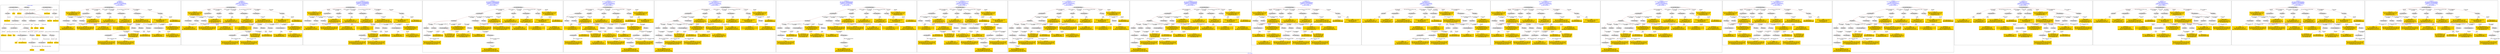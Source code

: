 digraph n0 {
fontcolor="blue"
remincross="true"
label="s07-s-13.json"
subgraph cluster_0 {
label="1-correct model"
n2[style="filled",color="white",fillcolor="lightgray",label="E12_Production1"];
n3[style="filled",color="white",fillcolor="lightgray",label="E21_Person1"];
n4[style="filled",color="white",fillcolor="lightgray",label="E55_Type1"];
n5[style="filled",color="white",fillcolor="lightgray",label="E52_Time-Span1"];
n6[style="filled",color="white",fillcolor="lightgray",label="E69_Death1"];
n7[style="filled",color="white",fillcolor="lightgray",label="E74_Group1"];
n8[style="filled",color="white",fillcolor="lightgray",label="E82_Actor_Appellation1"];
n9[style="filled",color="white",fillcolor="lightgray",label="E67_Birth1"];
n10[shape="plaintext",style="filled",fillcolor="gold",label="Artist_uri"];
n11[style="filled",color="white",fillcolor="lightgray",label="E22_Man-Made_Object1"];
n12[style="filled",color="white",fillcolor="lightgray",label="E35_Title1"];
n13[style="filled",color="white",fillcolor="lightgray",label="E8_Acquisition1"];
n14[style="filled",color="white",fillcolor="lightgray",label="E54_Dimension1"];
n15[shape="plaintext",style="filled",fillcolor="gold",label="Object_URI"];
n16[style="filled",color="white",fillcolor="lightgray",label="E33_Linguistic_Object1"];
n17[style="filled",color="white",fillcolor="lightgray",label="E55_Type2"];
n18[shape="plaintext",style="filled",fillcolor="gold",label="Label_on_page"];
n19[style="filled",color="white",fillcolor="lightgray",label="E33_Linguistic_Object2"];
n20[style="filled",color="white",fillcolor="lightgray",label="E55_Type3"];
n21[shape="plaintext",style="filled",fillcolor="gold",label="origin"];
n22[shape="plaintext",style="filled",fillcolor="gold",label="title"];
n23[style="filled",color="white",fillcolor="lightgray",label="E38_Image1"];
n24[shape="plaintext",style="filled",fillcolor="gold",label="image_url"];
n25[shape="plaintext",style="filled",fillcolor="gold",label="dates"];
n26[style="filled",color="white",fillcolor="lightgray",label="E52_Time-Span2"];
n27[shape="plaintext",style="filled",fillcolor="gold",label="birth_year"];
n28[style="filled",color="white",fillcolor="lightgray",label="E52_Time-Span3"];
n29[shape="plaintext",style="filled",fillcolor="gold",label="death_year"];
n30[shape="plaintext",style="filled",fillcolor="gold",label="dimension"];
n31[shape="plaintext",style="filled",fillcolor="gold",label="technique_uri"];
n32[shape="plaintext",style="filled",fillcolor="gold",label="technique"];
n33[shape="plaintext",style="filled",fillcolor="gold",label="label_type_uri"];
n34[shape="plaintext",style="filled",fillcolor="gold",label="origin_type_uri"];
n35[shape="plaintext",style="filled",fillcolor="gold",label="nationality_uri"];
n36[shape="plaintext",style="filled",fillcolor="gold",label="nationality"];
n37[shape="plaintext",style="filled",fillcolor="gold",label="Artist_appellation_uri"];
n38[shape="plaintext",style="filled",fillcolor="gold",label="name"];
n39[shape="plaintext",style="filled",fillcolor="gold",label="credit_line"];
}
subgraph cluster_1 {
label="candidate 0\nlink coherence:1.0\nnode coherence:1.0\nconfidence:0.4193221951981782\nmapping score:0.519403694695689\ncost:32.99982\n-precision:0.58-recall:0.51"
n41[style="filled",color="white",fillcolor="lightgray",label="E12_Production1"];
n42[style="filled",color="white",fillcolor="lightgray",label="E21_Person1"];
n43[style="filled",color="white",fillcolor="lightgray",label="E52_Time-Span2"];
n44[style="filled",color="white",fillcolor="lightgray",label="E55_Type1"];
n45[style="filled",color="white",fillcolor="lightgray",label="E67_Birth1"];
n46[style="filled",color="white",fillcolor="lightgray",label="E69_Death1"];
n47[style="filled",color="white",fillcolor="lightgray",label="E74_Group1"];
n48[style="filled",color="white",fillcolor="lightgray",label="E82_Actor_Appellation1"];
n49[style="filled",color="white",fillcolor="lightgray",label="E22_Man-Made_Object1"];
n50[style="filled",color="white",fillcolor="lightgray",label="E30_Right1"];
n51[style="filled",color="white",fillcolor="lightgray",label="E35_Title1"];
n52[style="filled",color="white",fillcolor="lightgray",label="E40_Legal_Body1"];
n53[style="filled",color="white",fillcolor="lightgray",label="E54_Dimension1"];
n54[style="filled",color="white",fillcolor="lightgray",label="E55_Type2"];
n55[style="filled",color="white",fillcolor="lightgray",label="E52_Time-Span1"];
n56[style="filled",color="white",fillcolor="lightgray",label="E52_Time-Span3"];
n57[shape="plaintext",style="filled",fillcolor="gold",label="dimension\n[E54_Dimension,P3_has_note,0.901]\n[E82_Actor_Appellation,label,0.085]\n[E52_Time-Span,P82b_end_of_the_end,0.009]\n[E52_Time-Span,P82_at_some_time_within,0.006]"];
n58[shape="plaintext",style="filled",fillcolor="gold",label="dates\n[E52_Time-Span,P82_at_some_time_within,0.385]\n[E52_Time-Span,P82b_end_of_the_end,0.336]\n[E52_Time-Span,P82a_begin_of_the_begin,0.153]\n[E30_Right,P3_has_note,0.126]"];
n59[shape="plaintext",style="filled",fillcolor="gold",label="label_type_uri\n[E55_Type,classLink,0.511]\n[E74_Group,classLink,0.489]"];
n60[shape="plaintext",style="filled",fillcolor="gold",label="death_year\n[E52_Time-Span,P82_at_some_time_within,0.474]\n[E52_Time-Span,P82b_end_of_the_end,0.298]\n[E52_Time-Span,P82a_begin_of_the_begin,0.143]\n[E52_Time-Span,label,0.086]"];
n61[shape="plaintext",style="filled",fillcolor="gold",label="technique_uri\n[E55_Type,classLink,0.554]\n[E74_Group,classLink,0.446]\n[E82_Actor_Appellation,label,0.0]\n[E29_Design_or_Procedure,P3_has_note,0.0]"];
n62[shape="plaintext",style="filled",fillcolor="gold",label="name\n[E82_Actor_Appellation,label,0.436]\n[E35_Title,label,0.325]\n[E55_Type,label,0.12]\n[E29_Design_or_Procedure,P3_has_note,0.12]"];
n63[shape="plaintext",style="filled",fillcolor="gold",label="Artist_uri\n[E21_Person,classLink,0.524]\n[E82_Actor_Appellation,classLink,0.374]\n[E82_Actor_Appellation,label,0.064]\n[E35_Title,label,0.038]"];
n64[shape="plaintext",style="filled",fillcolor="gold",label="Label_on_page\n[E35_Title,label,0.473]\n[E30_Right,P3_has_note,0.339]\n[E82_Actor_Appellation,label,0.164]\n[E55_Type,label,0.024]"];
n65[shape="plaintext",style="filled",fillcolor="gold",label="origin\n[E35_Title,label,0.996]\n[E82_Actor_Appellation,label,0.004]\n[E30_Right,P3_has_note,0.001]\n[E52_Time-Span,P82b_end_of_the_end,0.0]"];
n66[shape="plaintext",style="filled",fillcolor="gold",label="title\n[E35_Title,label,0.903]\n[E82_Actor_Appellation,label,0.079]\n[E30_Right,P3_has_note,0.014]\n[E29_Design_or_Procedure,P3_has_note,0.004]"];
n67[shape="plaintext",style="filled",fillcolor="gold",label="origin_type_uri\n[E55_Type,classLink,0.511]\n[E74_Group,classLink,0.489]"];
n68[shape="plaintext",style="filled",fillcolor="gold",label="nationality_uri\n[E74_Group,classLink,0.809]\n[E55_Type,classLink,0.099]\n[E74_Group,label,0.089]\n[E35_Title,label,0.003]"];
n69[shape="plaintext",style="filled",fillcolor="gold",label="credit_line\n[E30_Right,P3_has_note,0.698]\n[E35_Title,label,0.159]\n[E82_Actor_Appellation,label,0.125]\n[E40_Legal_Body,label,0.018]"];
n70[shape="plaintext",style="filled",fillcolor="gold",label="birth_year\n[E52_Time-Span,P82_at_some_time_within,0.35]\n[E52_Time-Span,P82a_begin_of_the_begin,0.344]\n[E52_Time-Span,P82b_end_of_the_end,0.291]\n[E52_Time-Span,label,0.014]"];
n71[shape="plaintext",style="filled",fillcolor="gold",label="Object_URI\n[E22_Man-Made_Object,classLink,0.833]\n[E82_Actor_Appellation,label,0.102]\n[E35_Title,label,0.065]\n[E30_Right,P3_has_note,0.0]"];
n72[shape="plaintext",style="filled",fillcolor="gold",label="image_url\n[E82_Actor_Appellation,label,0.615]\n[E35_Title,label,0.385]\n[E54_Dimension,P3_has_note,0.0]"];
n73[shape="plaintext",style="filled",fillcolor="gold",label="Artist_appellation_uri\n[E82_Actor_Appellation,classLink,0.882]\n[E21_Person,classLink,0.098]\n[E82_Actor_Appellation,label,0.012]\n[E35_Title,label,0.007]"];
n74[shape="plaintext",style="filled",fillcolor="gold",label="technique\n[E55_Type,label,0.501]\n[E29_Design_or_Procedure,P3_has_note,0.485]\n[E35_Title,label,0.012]\n[E55_Type,classLink,0.002]"];
}
subgraph cluster_2 {
label="candidate 1\nlink coherence:1.0\nnode coherence:1.0\nconfidence:0.4193221931326381\nmapping score:0.5194036940071757\ncost:32.99982\n-precision:0.55-recall:0.49"
n76[style="filled",color="white",fillcolor="lightgray",label="E12_Production1"];
n77[style="filled",color="white",fillcolor="lightgray",label="E21_Person1"];
n78[style="filled",color="white",fillcolor="lightgray",label="E52_Time-Span2"];
n79[style="filled",color="white",fillcolor="lightgray",label="E55_Type1"];
n80[style="filled",color="white",fillcolor="lightgray",label="E67_Birth1"];
n81[style="filled",color="white",fillcolor="lightgray",label="E69_Death1"];
n82[style="filled",color="white",fillcolor="lightgray",label="E74_Group1"];
n83[style="filled",color="white",fillcolor="lightgray",label="E82_Actor_Appellation1"];
n84[style="filled",color="white",fillcolor="lightgray",label="E22_Man-Made_Object1"];
n85[style="filled",color="white",fillcolor="lightgray",label="E30_Right1"];
n86[style="filled",color="white",fillcolor="lightgray",label="E35_Title1"];
n87[style="filled",color="white",fillcolor="lightgray",label="E40_Legal_Body1"];
n88[style="filled",color="white",fillcolor="lightgray",label="E54_Dimension1"];
n89[style="filled",color="white",fillcolor="lightgray",label="E55_Type2"];
n90[style="filled",color="white",fillcolor="lightgray",label="E52_Time-Span1"];
n91[style="filled",color="white",fillcolor="lightgray",label="E52_Time-Span3"];
n92[shape="plaintext",style="filled",fillcolor="gold",label="dimension\n[E54_Dimension,P3_has_note,0.901]\n[E82_Actor_Appellation,label,0.085]\n[E52_Time-Span,P82b_end_of_the_end,0.009]\n[E52_Time-Span,P82_at_some_time_within,0.006]"];
n93[shape="plaintext",style="filled",fillcolor="gold",label="dates\n[E52_Time-Span,P82_at_some_time_within,0.385]\n[E52_Time-Span,P82b_end_of_the_end,0.336]\n[E52_Time-Span,P82a_begin_of_the_begin,0.153]\n[E30_Right,P3_has_note,0.126]"];
n94[shape="plaintext",style="filled",fillcolor="gold",label="origin_type_uri\n[E55_Type,classLink,0.511]\n[E74_Group,classLink,0.489]"];
n95[shape="plaintext",style="filled",fillcolor="gold",label="death_year\n[E52_Time-Span,P82_at_some_time_within,0.474]\n[E52_Time-Span,P82b_end_of_the_end,0.298]\n[E52_Time-Span,P82a_begin_of_the_begin,0.143]\n[E52_Time-Span,label,0.086]"];
n96[shape="plaintext",style="filled",fillcolor="gold",label="technique_uri\n[E55_Type,classLink,0.554]\n[E74_Group,classLink,0.446]\n[E82_Actor_Appellation,label,0.0]\n[E29_Design_or_Procedure,P3_has_note,0.0]"];
n97[shape="plaintext",style="filled",fillcolor="gold",label="name\n[E82_Actor_Appellation,label,0.436]\n[E35_Title,label,0.325]\n[E55_Type,label,0.12]\n[E29_Design_or_Procedure,P3_has_note,0.12]"];
n98[shape="plaintext",style="filled",fillcolor="gold",label="Artist_uri\n[E21_Person,classLink,0.524]\n[E82_Actor_Appellation,classLink,0.374]\n[E82_Actor_Appellation,label,0.064]\n[E35_Title,label,0.038]"];
n99[shape="plaintext",style="filled",fillcolor="gold",label="Label_on_page\n[E35_Title,label,0.473]\n[E30_Right,P3_has_note,0.339]\n[E82_Actor_Appellation,label,0.164]\n[E55_Type,label,0.024]"];
n100[shape="plaintext",style="filled",fillcolor="gold",label="origin\n[E35_Title,label,0.996]\n[E82_Actor_Appellation,label,0.004]\n[E30_Right,P3_has_note,0.001]\n[E52_Time-Span,P82b_end_of_the_end,0.0]"];
n101[shape="plaintext",style="filled",fillcolor="gold",label="title\n[E35_Title,label,0.903]\n[E82_Actor_Appellation,label,0.079]\n[E30_Right,P3_has_note,0.014]\n[E29_Design_or_Procedure,P3_has_note,0.004]"];
n102[shape="plaintext",style="filled",fillcolor="gold",label="label_type_uri\n[E55_Type,classLink,0.511]\n[E74_Group,classLink,0.489]"];
n103[shape="plaintext",style="filled",fillcolor="gold",label="nationality_uri\n[E74_Group,classLink,0.809]\n[E55_Type,classLink,0.099]\n[E74_Group,label,0.089]\n[E35_Title,label,0.003]"];
n104[shape="plaintext",style="filled",fillcolor="gold",label="credit_line\n[E30_Right,P3_has_note,0.698]\n[E35_Title,label,0.159]\n[E82_Actor_Appellation,label,0.125]\n[E40_Legal_Body,label,0.018]"];
n105[shape="plaintext",style="filled",fillcolor="gold",label="birth_year\n[E52_Time-Span,P82_at_some_time_within,0.35]\n[E52_Time-Span,P82a_begin_of_the_begin,0.344]\n[E52_Time-Span,P82b_end_of_the_end,0.291]\n[E52_Time-Span,label,0.014]"];
n106[shape="plaintext",style="filled",fillcolor="gold",label="Object_URI\n[E22_Man-Made_Object,classLink,0.833]\n[E82_Actor_Appellation,label,0.102]\n[E35_Title,label,0.065]\n[E30_Right,P3_has_note,0.0]"];
n107[shape="plaintext",style="filled",fillcolor="gold",label="image_url\n[E82_Actor_Appellation,label,0.615]\n[E35_Title,label,0.385]\n[E54_Dimension,P3_has_note,0.0]"];
n108[shape="plaintext",style="filled",fillcolor="gold",label="Artist_appellation_uri\n[E82_Actor_Appellation,classLink,0.882]\n[E21_Person,classLink,0.098]\n[E82_Actor_Appellation,label,0.012]\n[E35_Title,label,0.007]"];
n109[shape="plaintext",style="filled",fillcolor="gold",label="technique\n[E55_Type,label,0.501]\n[E29_Design_or_Procedure,P3_has_note,0.485]\n[E35_Title,label,0.012]\n[E55_Type,classLink,0.002]"];
}
subgraph cluster_3 {
label="candidate 10\nlink coherence:0.967741935483871\nnode coherence:0.9666666666666667\nconfidence:0.41662556563654146\nmapping score:0.5166529663232916\ncost:129.99985\n-precision:0.52-recall:0.43"
n111[style="filled",color="white",fillcolor="lightgray",label="E12_Production1"];
n112[style="filled",color="white",fillcolor="lightgray",label="E21_Person1"];
n113[style="filled",color="white",fillcolor="lightgray",label="E52_Time-Span2"];
n114[style="filled",color="white",fillcolor="lightgray",label="E55_Type1"];
n115[style="filled",color="white",fillcolor="lightgray",label="E67_Birth1"];
n116[style="filled",color="white",fillcolor="lightgray",label="E74_Group1"];
n117[style="filled",color="white",fillcolor="lightgray",label="E82_Actor_Appellation1"];
n118[style="filled",color="white",fillcolor="lightgray",label="E22_Man-Made_Object1"];
n119[style="filled",color="white",fillcolor="lightgray",label="E30_Right1"];
n120[style="filled",color="white",fillcolor="lightgray",label="E35_Title1"];
n121[style="filled",color="white",fillcolor="lightgray",label="E40_Legal_Body1"];
n122[style="filled",color="white",fillcolor="lightgray",label="E54_Dimension1"];
n123[style="filled",color="white",fillcolor="lightgray",label="E55_Type2"];
n124[style="filled",color="white",fillcolor="lightgray",label="E52_Time-Span1"];
n125[shape="plaintext",style="filled",fillcolor="gold",label="dimension\n[E54_Dimension,P3_has_note,0.901]\n[E82_Actor_Appellation,label,0.085]\n[E52_Time-Span,P82b_end_of_the_end,0.009]\n[E52_Time-Span,P82_at_some_time_within,0.006]"];
n126[shape="plaintext",style="filled",fillcolor="gold",label="death_year\n[E52_Time-Span,P82_at_some_time_within,0.474]\n[E52_Time-Span,P82b_end_of_the_end,0.298]\n[E52_Time-Span,P82a_begin_of_the_begin,0.143]\n[E52_Time-Span,label,0.086]"];
n127[shape="plaintext",style="filled",fillcolor="gold",label="label_type_uri\n[E55_Type,classLink,0.511]\n[E74_Group,classLink,0.489]"];
n128[shape="plaintext",style="filled",fillcolor="gold",label="dates\n[E52_Time-Span,P82_at_some_time_within,0.385]\n[E52_Time-Span,P82b_end_of_the_end,0.336]\n[E52_Time-Span,P82a_begin_of_the_begin,0.153]\n[E30_Right,P3_has_note,0.126]"];
n129[shape="plaintext",style="filled",fillcolor="gold",label="technique_uri\n[E55_Type,classLink,0.554]\n[E74_Group,classLink,0.446]\n[E82_Actor_Appellation,label,0.0]\n[E29_Design_or_Procedure,P3_has_note,0.0]"];
n130[shape="plaintext",style="filled",fillcolor="gold",label="name\n[E82_Actor_Appellation,label,0.436]\n[E35_Title,label,0.325]\n[E55_Type,label,0.12]\n[E29_Design_or_Procedure,P3_has_note,0.12]"];
n131[shape="plaintext",style="filled",fillcolor="gold",label="Artist_uri\n[E21_Person,classLink,0.524]\n[E82_Actor_Appellation,classLink,0.374]\n[E82_Actor_Appellation,label,0.064]\n[E35_Title,label,0.038]"];
n132[shape="plaintext",style="filled",fillcolor="gold",label="Label_on_page\n[E35_Title,label,0.473]\n[E30_Right,P3_has_note,0.339]\n[E82_Actor_Appellation,label,0.164]\n[E55_Type,label,0.024]"];
n133[shape="plaintext",style="filled",fillcolor="gold",label="origin\n[E35_Title,label,0.996]\n[E82_Actor_Appellation,label,0.004]\n[E30_Right,P3_has_note,0.001]\n[E52_Time-Span,P82b_end_of_the_end,0.0]"];
n134[shape="plaintext",style="filled",fillcolor="gold",label="title\n[E35_Title,label,0.903]\n[E82_Actor_Appellation,label,0.079]\n[E30_Right,P3_has_note,0.014]\n[E29_Design_or_Procedure,P3_has_note,0.004]"];
n135[shape="plaintext",style="filled",fillcolor="gold",label="origin_type_uri\n[E55_Type,classLink,0.511]\n[E74_Group,classLink,0.489]"];
n136[shape="plaintext",style="filled",fillcolor="gold",label="nationality_uri\n[E74_Group,classLink,0.809]\n[E55_Type,classLink,0.099]\n[E74_Group,label,0.089]\n[E35_Title,label,0.003]"];
n137[shape="plaintext",style="filled",fillcolor="gold",label="credit_line\n[E30_Right,P3_has_note,0.698]\n[E35_Title,label,0.159]\n[E82_Actor_Appellation,label,0.125]\n[E40_Legal_Body,label,0.018]"];
n138[shape="plaintext",style="filled",fillcolor="gold",label="birth_year\n[E52_Time-Span,P82_at_some_time_within,0.35]\n[E52_Time-Span,P82a_begin_of_the_begin,0.344]\n[E52_Time-Span,P82b_end_of_the_end,0.291]\n[E52_Time-Span,label,0.014]"];
n139[shape="plaintext",style="filled",fillcolor="gold",label="Object_URI\n[E22_Man-Made_Object,classLink,0.833]\n[E82_Actor_Appellation,label,0.102]\n[E35_Title,label,0.065]\n[E30_Right,P3_has_note,0.0]"];
n140[shape="plaintext",style="filled",fillcolor="gold",label="image_url\n[E82_Actor_Appellation,label,0.615]\n[E35_Title,label,0.385]\n[E54_Dimension,P3_has_note,0.0]"];
n141[shape="plaintext",style="filled",fillcolor="gold",label="Artist_appellation_uri\n[E82_Actor_Appellation,classLink,0.882]\n[E21_Person,classLink,0.098]\n[E82_Actor_Appellation,label,0.012]\n[E35_Title,label,0.007]"];
n142[shape="plaintext",style="filled",fillcolor="gold",label="technique\n[E55_Type,label,0.501]\n[E29_Design_or_Procedure,P3_has_note,0.485]\n[E35_Title,label,0.012]\n[E55_Type,classLink,0.002]"];
}
subgraph cluster_4 {
label="candidate 11\nlink coherence:0.9393939393939394\nnode coherence:0.9666666666666667\nconfidence:0.4193221951981782\nmapping score:0.5175518428438372\ncost:131.99983\n-precision:0.52-recall:0.46"
n144[style="filled",color="white",fillcolor="lightgray",label="E12_Production1"];
n145[style="filled",color="white",fillcolor="lightgray",label="E21_Person1"];
n146[style="filled",color="white",fillcolor="lightgray",label="E52_Time-Span2"];
n147[style="filled",color="white",fillcolor="lightgray",label="E55_Type1"];
n148[style="filled",color="white",fillcolor="lightgray",label="E67_Birth1"];
n149[style="filled",color="white",fillcolor="lightgray",label="E69_Death1"];
n150[style="filled",color="white",fillcolor="lightgray",label="E74_Group1"];
n151[style="filled",color="white",fillcolor="lightgray",label="E82_Actor_Appellation1"];
n152[style="filled",color="white",fillcolor="lightgray",label="E22_Man-Made_Object1"];
n153[style="filled",color="white",fillcolor="lightgray",label="E30_Right1"];
n154[style="filled",color="white",fillcolor="lightgray",label="E35_Title1"];
n155[style="filled",color="white",fillcolor="lightgray",label="E40_Legal_Body1"];
n156[style="filled",color="white",fillcolor="lightgray",label="E55_Type2"];
n157[style="filled",color="white",fillcolor="lightgray",label="E52_Time-Span1"];
n158[style="filled",color="white",fillcolor="lightgray",label="E52_Time-Span3"];
n159[style="filled",color="white",fillcolor="lightgray",label="E54_Dimension1"];
n160[shape="plaintext",style="filled",fillcolor="gold",label="dimension\n[E54_Dimension,P3_has_note,0.901]\n[E82_Actor_Appellation,label,0.085]\n[E52_Time-Span,P82b_end_of_the_end,0.009]\n[E52_Time-Span,P82_at_some_time_within,0.006]"];
n161[shape="plaintext",style="filled",fillcolor="gold",label="label_type_uri\n[E55_Type,classLink,0.511]\n[E74_Group,classLink,0.489]"];
n162[shape="plaintext",style="filled",fillcolor="gold",label="dates\n[E52_Time-Span,P82_at_some_time_within,0.385]\n[E52_Time-Span,P82b_end_of_the_end,0.336]\n[E52_Time-Span,P82a_begin_of_the_begin,0.153]\n[E30_Right,P3_has_note,0.126]"];
n163[shape="plaintext",style="filled",fillcolor="gold",label="technique_uri\n[E55_Type,classLink,0.554]\n[E74_Group,classLink,0.446]\n[E82_Actor_Appellation,label,0.0]\n[E29_Design_or_Procedure,P3_has_note,0.0]"];
n164[shape="plaintext",style="filled",fillcolor="gold",label="death_year\n[E52_Time-Span,P82_at_some_time_within,0.474]\n[E52_Time-Span,P82b_end_of_the_end,0.298]\n[E52_Time-Span,P82a_begin_of_the_begin,0.143]\n[E52_Time-Span,label,0.086]"];
n165[shape="plaintext",style="filled",fillcolor="gold",label="name\n[E82_Actor_Appellation,label,0.436]\n[E35_Title,label,0.325]\n[E55_Type,label,0.12]\n[E29_Design_or_Procedure,P3_has_note,0.12]"];
n166[shape="plaintext",style="filled",fillcolor="gold",label="Artist_uri\n[E21_Person,classLink,0.524]\n[E82_Actor_Appellation,classLink,0.374]\n[E82_Actor_Appellation,label,0.064]\n[E35_Title,label,0.038]"];
n167[shape="plaintext",style="filled",fillcolor="gold",label="Label_on_page\n[E35_Title,label,0.473]\n[E30_Right,P3_has_note,0.339]\n[E82_Actor_Appellation,label,0.164]\n[E55_Type,label,0.024]"];
n168[shape="plaintext",style="filled",fillcolor="gold",label="origin\n[E35_Title,label,0.996]\n[E82_Actor_Appellation,label,0.004]\n[E30_Right,P3_has_note,0.001]\n[E52_Time-Span,P82b_end_of_the_end,0.0]"];
n169[shape="plaintext",style="filled",fillcolor="gold",label="title\n[E35_Title,label,0.903]\n[E82_Actor_Appellation,label,0.079]\n[E30_Right,P3_has_note,0.014]\n[E29_Design_or_Procedure,P3_has_note,0.004]"];
n170[shape="plaintext",style="filled",fillcolor="gold",label="origin_type_uri\n[E55_Type,classLink,0.511]\n[E74_Group,classLink,0.489]"];
n171[shape="plaintext",style="filled",fillcolor="gold",label="nationality_uri\n[E74_Group,classLink,0.809]\n[E55_Type,classLink,0.099]\n[E74_Group,label,0.089]\n[E35_Title,label,0.003]"];
n172[shape="plaintext",style="filled",fillcolor="gold",label="credit_line\n[E30_Right,P3_has_note,0.698]\n[E35_Title,label,0.159]\n[E82_Actor_Appellation,label,0.125]\n[E40_Legal_Body,label,0.018]"];
n173[shape="plaintext",style="filled",fillcolor="gold",label="birth_year\n[E52_Time-Span,P82_at_some_time_within,0.35]\n[E52_Time-Span,P82a_begin_of_the_begin,0.344]\n[E52_Time-Span,P82b_end_of_the_end,0.291]\n[E52_Time-Span,label,0.014]"];
n174[shape="plaintext",style="filled",fillcolor="gold",label="Object_URI\n[E22_Man-Made_Object,classLink,0.833]\n[E82_Actor_Appellation,label,0.102]\n[E35_Title,label,0.065]\n[E30_Right,P3_has_note,0.0]"];
n175[shape="plaintext",style="filled",fillcolor="gold",label="image_url\n[E82_Actor_Appellation,label,0.615]\n[E35_Title,label,0.385]\n[E54_Dimension,P3_has_note,0.0]"];
n176[shape="plaintext",style="filled",fillcolor="gold",label="Artist_appellation_uri\n[E82_Actor_Appellation,classLink,0.882]\n[E21_Person,classLink,0.098]\n[E82_Actor_Appellation,label,0.012]\n[E35_Title,label,0.007]"];
n177[shape="plaintext",style="filled",fillcolor="gold",label="technique\n[E55_Type,label,0.501]\n[E29_Design_or_Procedure,P3_has_note,0.485]\n[E35_Title,label,0.012]\n[E55_Type,classLink,0.002]"];
}
subgraph cluster_5 {
label="candidate 12\nlink coherence:0.9393939393939394\nnode coherence:1.0\nconfidence:0.4193221951981782\nmapping score:0.519403694695689\ncost:131.99984\n-precision:0.55-recall:0.49"
n179[style="filled",color="white",fillcolor="lightgray",label="E12_Production1"];
n180[style="filled",color="white",fillcolor="lightgray",label="E21_Person1"];
n181[style="filled",color="white",fillcolor="lightgray",label="E55_Type1"];
n182[style="filled",color="white",fillcolor="lightgray",label="E67_Birth1"];
n183[style="filled",color="white",fillcolor="lightgray",label="E69_Death1"];
n184[style="filled",color="white",fillcolor="lightgray",label="E74_Group1"];
n185[style="filled",color="white",fillcolor="lightgray",label="E82_Actor_Appellation1"];
n186[style="filled",color="white",fillcolor="lightgray",label="E22_Man-Made_Object1"];
n187[style="filled",color="white",fillcolor="lightgray",label="E30_Right1"];
n188[style="filled",color="white",fillcolor="lightgray",label="E35_Title1"];
n189[style="filled",color="white",fillcolor="lightgray",label="E40_Legal_Body1"];
n190[style="filled",color="white",fillcolor="lightgray",label="E55_Type2"];
n191[style="filled",color="white",fillcolor="lightgray",label="E52_Time-Span1"];
n192[style="filled",color="white",fillcolor="lightgray",label="E52_Time-Span2"];
n193[style="filled",color="white",fillcolor="lightgray",label="E52_Time-Span3"];
n194[style="filled",color="white",fillcolor="lightgray",label="E54_Dimension1"];
n195[shape="plaintext",style="filled",fillcolor="gold",label="dimension\n[E54_Dimension,P3_has_note,0.901]\n[E82_Actor_Appellation,label,0.085]\n[E52_Time-Span,P82b_end_of_the_end,0.009]\n[E52_Time-Span,P82_at_some_time_within,0.006]"];
n196[shape="plaintext",style="filled",fillcolor="gold",label="dates\n[E52_Time-Span,P82_at_some_time_within,0.385]\n[E52_Time-Span,P82b_end_of_the_end,0.336]\n[E52_Time-Span,P82a_begin_of_the_begin,0.153]\n[E30_Right,P3_has_note,0.126]"];
n197[shape="plaintext",style="filled",fillcolor="gold",label="label_type_uri\n[E55_Type,classLink,0.511]\n[E74_Group,classLink,0.489]"];
n198[shape="plaintext",style="filled",fillcolor="gold",label="death_year\n[E52_Time-Span,P82_at_some_time_within,0.474]\n[E52_Time-Span,P82b_end_of_the_end,0.298]\n[E52_Time-Span,P82a_begin_of_the_begin,0.143]\n[E52_Time-Span,label,0.086]"];
n199[shape="plaintext",style="filled",fillcolor="gold",label="technique_uri\n[E55_Type,classLink,0.554]\n[E74_Group,classLink,0.446]\n[E82_Actor_Appellation,label,0.0]\n[E29_Design_or_Procedure,P3_has_note,0.0]"];
n200[shape="plaintext",style="filled",fillcolor="gold",label="name\n[E82_Actor_Appellation,label,0.436]\n[E35_Title,label,0.325]\n[E55_Type,label,0.12]\n[E29_Design_or_Procedure,P3_has_note,0.12]"];
n201[shape="plaintext",style="filled",fillcolor="gold",label="Artist_uri\n[E21_Person,classLink,0.524]\n[E82_Actor_Appellation,classLink,0.374]\n[E82_Actor_Appellation,label,0.064]\n[E35_Title,label,0.038]"];
n202[shape="plaintext",style="filled",fillcolor="gold",label="Label_on_page\n[E35_Title,label,0.473]\n[E30_Right,P3_has_note,0.339]\n[E82_Actor_Appellation,label,0.164]\n[E55_Type,label,0.024]"];
n203[shape="plaintext",style="filled",fillcolor="gold",label="origin\n[E35_Title,label,0.996]\n[E82_Actor_Appellation,label,0.004]\n[E30_Right,P3_has_note,0.001]\n[E52_Time-Span,P82b_end_of_the_end,0.0]"];
n204[shape="plaintext",style="filled",fillcolor="gold",label="title\n[E35_Title,label,0.903]\n[E82_Actor_Appellation,label,0.079]\n[E30_Right,P3_has_note,0.014]\n[E29_Design_or_Procedure,P3_has_note,0.004]"];
n205[shape="plaintext",style="filled",fillcolor="gold",label="origin_type_uri\n[E55_Type,classLink,0.511]\n[E74_Group,classLink,0.489]"];
n206[shape="plaintext",style="filled",fillcolor="gold",label="nationality_uri\n[E74_Group,classLink,0.809]\n[E55_Type,classLink,0.099]\n[E74_Group,label,0.089]\n[E35_Title,label,0.003]"];
n207[shape="plaintext",style="filled",fillcolor="gold",label="credit_line\n[E30_Right,P3_has_note,0.698]\n[E35_Title,label,0.159]\n[E82_Actor_Appellation,label,0.125]\n[E40_Legal_Body,label,0.018]"];
n208[shape="plaintext",style="filled",fillcolor="gold",label="birth_year\n[E52_Time-Span,P82_at_some_time_within,0.35]\n[E52_Time-Span,P82a_begin_of_the_begin,0.344]\n[E52_Time-Span,P82b_end_of_the_end,0.291]\n[E52_Time-Span,label,0.014]"];
n209[shape="plaintext",style="filled",fillcolor="gold",label="Object_URI\n[E22_Man-Made_Object,classLink,0.833]\n[E82_Actor_Appellation,label,0.102]\n[E35_Title,label,0.065]\n[E30_Right,P3_has_note,0.0]"];
n210[shape="plaintext",style="filled",fillcolor="gold",label="image_url\n[E82_Actor_Appellation,label,0.615]\n[E35_Title,label,0.385]\n[E54_Dimension,P3_has_note,0.0]"];
n211[shape="plaintext",style="filled",fillcolor="gold",label="Artist_appellation_uri\n[E82_Actor_Appellation,classLink,0.882]\n[E21_Person,classLink,0.098]\n[E82_Actor_Appellation,label,0.012]\n[E35_Title,label,0.007]"];
n212[shape="plaintext",style="filled",fillcolor="gold",label="technique\n[E55_Type,label,0.501]\n[E29_Design_or_Procedure,P3_has_note,0.485]\n[E35_Title,label,0.012]\n[E55_Type,classLink,0.002]"];
}
subgraph cluster_6 {
label="candidate 13\nlink coherence:0.9393939393939394\nnode coherence:1.0\nconfidence:0.4193221951981782\nmapping score:0.519403694695689\ncost:230.99984\n-precision:0.52-recall:0.46"
n214[style="filled",color="white",fillcolor="lightgray",label="E12_Production1"];
n215[style="filled",color="white",fillcolor="lightgray",label="E21_Person1"];
n216[style="filled",color="white",fillcolor="lightgray",label="E52_Time-Span2"];
n217[style="filled",color="white",fillcolor="lightgray",label="E67_Birth1"];
n218[style="filled",color="white",fillcolor="lightgray",label="E69_Death1"];
n219[style="filled",color="white",fillcolor="lightgray",label="E74_Group1"];
n220[style="filled",color="white",fillcolor="lightgray",label="E82_Actor_Appellation1"];
n221[style="filled",color="white",fillcolor="lightgray",label="E22_Man-Made_Object1"];
n222[style="filled",color="white",fillcolor="lightgray",label="E30_Right1"];
n223[style="filled",color="white",fillcolor="lightgray",label="E35_Title1"];
n224[style="filled",color="white",fillcolor="lightgray",label="E40_Legal_Body1"];
n225[style="filled",color="white",fillcolor="lightgray",label="E55_Type2"];
n226[style="filled",color="white",fillcolor="lightgray",label="E52_Time-Span1"];
n227[style="filled",color="white",fillcolor="lightgray",label="E52_Time-Span3"];
n228[style="filled",color="white",fillcolor="lightgray",label="E54_Dimension1"];
n229[style="filled",color="white",fillcolor="lightgray",label="E55_Type1"];
n230[shape="plaintext",style="filled",fillcolor="gold",label="dimension\n[E54_Dimension,P3_has_note,0.901]\n[E82_Actor_Appellation,label,0.085]\n[E52_Time-Span,P82b_end_of_the_end,0.009]\n[E52_Time-Span,P82_at_some_time_within,0.006]"];
n231[shape="plaintext",style="filled",fillcolor="gold",label="dates\n[E52_Time-Span,P82_at_some_time_within,0.385]\n[E52_Time-Span,P82b_end_of_the_end,0.336]\n[E52_Time-Span,P82a_begin_of_the_begin,0.153]\n[E30_Right,P3_has_note,0.126]"];
n232[shape="plaintext",style="filled",fillcolor="gold",label="label_type_uri\n[E55_Type,classLink,0.511]\n[E74_Group,classLink,0.489]"];
n233[shape="plaintext",style="filled",fillcolor="gold",label="death_year\n[E52_Time-Span,P82_at_some_time_within,0.474]\n[E52_Time-Span,P82b_end_of_the_end,0.298]\n[E52_Time-Span,P82a_begin_of_the_begin,0.143]\n[E52_Time-Span,label,0.086]"];
n234[shape="plaintext",style="filled",fillcolor="gold",label="technique_uri\n[E55_Type,classLink,0.554]\n[E74_Group,classLink,0.446]\n[E82_Actor_Appellation,label,0.0]\n[E29_Design_or_Procedure,P3_has_note,0.0]"];
n235[shape="plaintext",style="filled",fillcolor="gold",label="name\n[E82_Actor_Appellation,label,0.436]\n[E35_Title,label,0.325]\n[E55_Type,label,0.12]\n[E29_Design_or_Procedure,P3_has_note,0.12]"];
n236[shape="plaintext",style="filled",fillcolor="gold",label="Artist_uri\n[E21_Person,classLink,0.524]\n[E82_Actor_Appellation,classLink,0.374]\n[E82_Actor_Appellation,label,0.064]\n[E35_Title,label,0.038]"];
n237[shape="plaintext",style="filled",fillcolor="gold",label="Label_on_page\n[E35_Title,label,0.473]\n[E30_Right,P3_has_note,0.339]\n[E82_Actor_Appellation,label,0.164]\n[E55_Type,label,0.024]"];
n238[shape="plaintext",style="filled",fillcolor="gold",label="origin\n[E35_Title,label,0.996]\n[E82_Actor_Appellation,label,0.004]\n[E30_Right,P3_has_note,0.001]\n[E52_Time-Span,P82b_end_of_the_end,0.0]"];
n239[shape="plaintext",style="filled",fillcolor="gold",label="title\n[E35_Title,label,0.903]\n[E82_Actor_Appellation,label,0.079]\n[E30_Right,P3_has_note,0.014]\n[E29_Design_or_Procedure,P3_has_note,0.004]"];
n240[shape="plaintext",style="filled",fillcolor="gold",label="origin_type_uri\n[E55_Type,classLink,0.511]\n[E74_Group,classLink,0.489]"];
n241[shape="plaintext",style="filled",fillcolor="gold",label="nationality_uri\n[E74_Group,classLink,0.809]\n[E55_Type,classLink,0.099]\n[E74_Group,label,0.089]\n[E35_Title,label,0.003]"];
n242[shape="plaintext",style="filled",fillcolor="gold",label="credit_line\n[E30_Right,P3_has_note,0.698]\n[E35_Title,label,0.159]\n[E82_Actor_Appellation,label,0.125]\n[E40_Legal_Body,label,0.018]"];
n243[shape="plaintext",style="filled",fillcolor="gold",label="birth_year\n[E52_Time-Span,P82_at_some_time_within,0.35]\n[E52_Time-Span,P82a_begin_of_the_begin,0.344]\n[E52_Time-Span,P82b_end_of_the_end,0.291]\n[E52_Time-Span,label,0.014]"];
n244[shape="plaintext",style="filled",fillcolor="gold",label="Object_URI\n[E22_Man-Made_Object,classLink,0.833]\n[E82_Actor_Appellation,label,0.102]\n[E35_Title,label,0.065]\n[E30_Right,P3_has_note,0.0]"];
n245[shape="plaintext",style="filled",fillcolor="gold",label="image_url\n[E82_Actor_Appellation,label,0.615]\n[E35_Title,label,0.385]\n[E54_Dimension,P3_has_note,0.0]"];
n246[shape="plaintext",style="filled",fillcolor="gold",label="Artist_appellation_uri\n[E82_Actor_Appellation,classLink,0.882]\n[E21_Person,classLink,0.098]\n[E82_Actor_Appellation,label,0.012]\n[E35_Title,label,0.007]"];
n247[shape="plaintext",style="filled",fillcolor="gold",label="technique\n[E55_Type,label,0.501]\n[E29_Design_or_Procedure,P3_has_note,0.485]\n[E35_Title,label,0.012]\n[E55_Type,classLink,0.002]"];
}
subgraph cluster_7 {
label="candidate 14\nlink coherence:0.9393939393939394\nnode coherence:0.9666666666666667\nconfidence:0.4193221931326381\nmapping score:0.5175518421553239\ncost:131.99983\n-precision:0.48-recall:0.43"
n249[style="filled",color="white",fillcolor="lightgray",label="E12_Production1"];
n250[style="filled",color="white",fillcolor="lightgray",label="E21_Person1"];
n251[style="filled",color="white",fillcolor="lightgray",label="E52_Time-Span2"];
n252[style="filled",color="white",fillcolor="lightgray",label="E55_Type1"];
n253[style="filled",color="white",fillcolor="lightgray",label="E67_Birth1"];
n254[style="filled",color="white",fillcolor="lightgray",label="E69_Death1"];
n255[style="filled",color="white",fillcolor="lightgray",label="E74_Group1"];
n256[style="filled",color="white",fillcolor="lightgray",label="E82_Actor_Appellation1"];
n257[style="filled",color="white",fillcolor="lightgray",label="E22_Man-Made_Object1"];
n258[style="filled",color="white",fillcolor="lightgray",label="E30_Right1"];
n259[style="filled",color="white",fillcolor="lightgray",label="E35_Title1"];
n260[style="filled",color="white",fillcolor="lightgray",label="E40_Legal_Body1"];
n261[style="filled",color="white",fillcolor="lightgray",label="E55_Type2"];
n262[style="filled",color="white",fillcolor="lightgray",label="E52_Time-Span1"];
n263[style="filled",color="white",fillcolor="lightgray",label="E52_Time-Span3"];
n264[style="filled",color="white",fillcolor="lightgray",label="E54_Dimension1"];
n265[shape="plaintext",style="filled",fillcolor="gold",label="dimension\n[E54_Dimension,P3_has_note,0.901]\n[E82_Actor_Appellation,label,0.085]\n[E52_Time-Span,P82b_end_of_the_end,0.009]\n[E52_Time-Span,P82_at_some_time_within,0.006]"];
n266[shape="plaintext",style="filled",fillcolor="gold",label="origin_type_uri\n[E55_Type,classLink,0.511]\n[E74_Group,classLink,0.489]"];
n267[shape="plaintext",style="filled",fillcolor="gold",label="dates\n[E52_Time-Span,P82_at_some_time_within,0.385]\n[E52_Time-Span,P82b_end_of_the_end,0.336]\n[E52_Time-Span,P82a_begin_of_the_begin,0.153]\n[E30_Right,P3_has_note,0.126]"];
n268[shape="plaintext",style="filled",fillcolor="gold",label="technique_uri\n[E55_Type,classLink,0.554]\n[E74_Group,classLink,0.446]\n[E82_Actor_Appellation,label,0.0]\n[E29_Design_or_Procedure,P3_has_note,0.0]"];
n269[shape="plaintext",style="filled",fillcolor="gold",label="death_year\n[E52_Time-Span,P82_at_some_time_within,0.474]\n[E52_Time-Span,P82b_end_of_the_end,0.298]\n[E52_Time-Span,P82a_begin_of_the_begin,0.143]\n[E52_Time-Span,label,0.086]"];
n270[shape="plaintext",style="filled",fillcolor="gold",label="name\n[E82_Actor_Appellation,label,0.436]\n[E35_Title,label,0.325]\n[E55_Type,label,0.12]\n[E29_Design_or_Procedure,P3_has_note,0.12]"];
n271[shape="plaintext",style="filled",fillcolor="gold",label="Artist_uri\n[E21_Person,classLink,0.524]\n[E82_Actor_Appellation,classLink,0.374]\n[E82_Actor_Appellation,label,0.064]\n[E35_Title,label,0.038]"];
n272[shape="plaintext",style="filled",fillcolor="gold",label="Label_on_page\n[E35_Title,label,0.473]\n[E30_Right,P3_has_note,0.339]\n[E82_Actor_Appellation,label,0.164]\n[E55_Type,label,0.024]"];
n273[shape="plaintext",style="filled",fillcolor="gold",label="origin\n[E35_Title,label,0.996]\n[E82_Actor_Appellation,label,0.004]\n[E30_Right,P3_has_note,0.001]\n[E52_Time-Span,P82b_end_of_the_end,0.0]"];
n274[shape="plaintext",style="filled",fillcolor="gold",label="title\n[E35_Title,label,0.903]\n[E82_Actor_Appellation,label,0.079]\n[E30_Right,P3_has_note,0.014]\n[E29_Design_or_Procedure,P3_has_note,0.004]"];
n275[shape="plaintext",style="filled",fillcolor="gold",label="label_type_uri\n[E55_Type,classLink,0.511]\n[E74_Group,classLink,0.489]"];
n276[shape="plaintext",style="filled",fillcolor="gold",label="nationality_uri\n[E74_Group,classLink,0.809]\n[E55_Type,classLink,0.099]\n[E74_Group,label,0.089]\n[E35_Title,label,0.003]"];
n277[shape="plaintext",style="filled",fillcolor="gold",label="credit_line\n[E30_Right,P3_has_note,0.698]\n[E35_Title,label,0.159]\n[E82_Actor_Appellation,label,0.125]\n[E40_Legal_Body,label,0.018]"];
n278[shape="plaintext",style="filled",fillcolor="gold",label="birth_year\n[E52_Time-Span,P82_at_some_time_within,0.35]\n[E52_Time-Span,P82a_begin_of_the_begin,0.344]\n[E52_Time-Span,P82b_end_of_the_end,0.291]\n[E52_Time-Span,label,0.014]"];
n279[shape="plaintext",style="filled",fillcolor="gold",label="Object_URI\n[E22_Man-Made_Object,classLink,0.833]\n[E82_Actor_Appellation,label,0.102]\n[E35_Title,label,0.065]\n[E30_Right,P3_has_note,0.0]"];
n280[shape="plaintext",style="filled",fillcolor="gold",label="image_url\n[E82_Actor_Appellation,label,0.615]\n[E35_Title,label,0.385]\n[E54_Dimension,P3_has_note,0.0]"];
n281[shape="plaintext",style="filled",fillcolor="gold",label="Artist_appellation_uri\n[E82_Actor_Appellation,classLink,0.882]\n[E21_Person,classLink,0.098]\n[E82_Actor_Appellation,label,0.012]\n[E35_Title,label,0.007]"];
n282[shape="plaintext",style="filled",fillcolor="gold",label="technique\n[E55_Type,label,0.501]\n[E29_Design_or_Procedure,P3_has_note,0.485]\n[E35_Title,label,0.012]\n[E55_Type,classLink,0.002]"];
}
subgraph cluster_8 {
label="candidate 15\nlink coherence:0.9393939393939394\nnode coherence:1.0\nconfidence:0.4193221931326381\nmapping score:0.5194036940071757\ncost:131.99984\n-precision:0.52-recall:0.46"
n284[style="filled",color="white",fillcolor="lightgray",label="E12_Production1"];
n285[style="filled",color="white",fillcolor="lightgray",label="E21_Person1"];
n286[style="filled",color="white",fillcolor="lightgray",label="E55_Type1"];
n287[style="filled",color="white",fillcolor="lightgray",label="E67_Birth1"];
n288[style="filled",color="white",fillcolor="lightgray",label="E69_Death1"];
n289[style="filled",color="white",fillcolor="lightgray",label="E74_Group1"];
n290[style="filled",color="white",fillcolor="lightgray",label="E82_Actor_Appellation1"];
n291[style="filled",color="white",fillcolor="lightgray",label="E22_Man-Made_Object1"];
n292[style="filled",color="white",fillcolor="lightgray",label="E30_Right1"];
n293[style="filled",color="white",fillcolor="lightgray",label="E35_Title1"];
n294[style="filled",color="white",fillcolor="lightgray",label="E40_Legal_Body1"];
n295[style="filled",color="white",fillcolor="lightgray",label="E55_Type2"];
n296[style="filled",color="white",fillcolor="lightgray",label="E52_Time-Span1"];
n297[style="filled",color="white",fillcolor="lightgray",label="E52_Time-Span2"];
n298[style="filled",color="white",fillcolor="lightgray",label="E52_Time-Span3"];
n299[style="filled",color="white",fillcolor="lightgray",label="E54_Dimension1"];
n300[shape="plaintext",style="filled",fillcolor="gold",label="dimension\n[E54_Dimension,P3_has_note,0.901]\n[E82_Actor_Appellation,label,0.085]\n[E52_Time-Span,P82b_end_of_the_end,0.009]\n[E52_Time-Span,P82_at_some_time_within,0.006]"];
n301[shape="plaintext",style="filled",fillcolor="gold",label="dates\n[E52_Time-Span,P82_at_some_time_within,0.385]\n[E52_Time-Span,P82b_end_of_the_end,0.336]\n[E52_Time-Span,P82a_begin_of_the_begin,0.153]\n[E30_Right,P3_has_note,0.126]"];
n302[shape="plaintext",style="filled",fillcolor="gold",label="origin_type_uri\n[E55_Type,classLink,0.511]\n[E74_Group,classLink,0.489]"];
n303[shape="plaintext",style="filled",fillcolor="gold",label="death_year\n[E52_Time-Span,P82_at_some_time_within,0.474]\n[E52_Time-Span,P82b_end_of_the_end,0.298]\n[E52_Time-Span,P82a_begin_of_the_begin,0.143]\n[E52_Time-Span,label,0.086]"];
n304[shape="plaintext",style="filled",fillcolor="gold",label="technique_uri\n[E55_Type,classLink,0.554]\n[E74_Group,classLink,0.446]\n[E82_Actor_Appellation,label,0.0]\n[E29_Design_or_Procedure,P3_has_note,0.0]"];
n305[shape="plaintext",style="filled",fillcolor="gold",label="name\n[E82_Actor_Appellation,label,0.436]\n[E35_Title,label,0.325]\n[E55_Type,label,0.12]\n[E29_Design_or_Procedure,P3_has_note,0.12]"];
n306[shape="plaintext",style="filled",fillcolor="gold",label="Artist_uri\n[E21_Person,classLink,0.524]\n[E82_Actor_Appellation,classLink,0.374]\n[E82_Actor_Appellation,label,0.064]\n[E35_Title,label,0.038]"];
n307[shape="plaintext",style="filled",fillcolor="gold",label="Label_on_page\n[E35_Title,label,0.473]\n[E30_Right,P3_has_note,0.339]\n[E82_Actor_Appellation,label,0.164]\n[E55_Type,label,0.024]"];
n308[shape="plaintext",style="filled",fillcolor="gold",label="origin\n[E35_Title,label,0.996]\n[E82_Actor_Appellation,label,0.004]\n[E30_Right,P3_has_note,0.001]\n[E52_Time-Span,P82b_end_of_the_end,0.0]"];
n309[shape="plaintext",style="filled",fillcolor="gold",label="title\n[E35_Title,label,0.903]\n[E82_Actor_Appellation,label,0.079]\n[E30_Right,P3_has_note,0.014]\n[E29_Design_or_Procedure,P3_has_note,0.004]"];
n310[shape="plaintext",style="filled",fillcolor="gold",label="label_type_uri\n[E55_Type,classLink,0.511]\n[E74_Group,classLink,0.489]"];
n311[shape="plaintext",style="filled",fillcolor="gold",label="nationality_uri\n[E74_Group,classLink,0.809]\n[E55_Type,classLink,0.099]\n[E74_Group,label,0.089]\n[E35_Title,label,0.003]"];
n312[shape="plaintext",style="filled",fillcolor="gold",label="credit_line\n[E30_Right,P3_has_note,0.698]\n[E35_Title,label,0.159]\n[E82_Actor_Appellation,label,0.125]\n[E40_Legal_Body,label,0.018]"];
n313[shape="plaintext",style="filled",fillcolor="gold",label="birth_year\n[E52_Time-Span,P82_at_some_time_within,0.35]\n[E52_Time-Span,P82a_begin_of_the_begin,0.344]\n[E52_Time-Span,P82b_end_of_the_end,0.291]\n[E52_Time-Span,label,0.014]"];
n314[shape="plaintext",style="filled",fillcolor="gold",label="Object_URI\n[E22_Man-Made_Object,classLink,0.833]\n[E82_Actor_Appellation,label,0.102]\n[E35_Title,label,0.065]\n[E30_Right,P3_has_note,0.0]"];
n315[shape="plaintext",style="filled",fillcolor="gold",label="image_url\n[E82_Actor_Appellation,label,0.615]\n[E35_Title,label,0.385]\n[E54_Dimension,P3_has_note,0.0]"];
n316[shape="plaintext",style="filled",fillcolor="gold",label="Artist_appellation_uri\n[E82_Actor_Appellation,classLink,0.882]\n[E21_Person,classLink,0.098]\n[E82_Actor_Appellation,label,0.012]\n[E35_Title,label,0.007]"];
n317[shape="plaintext",style="filled",fillcolor="gold",label="technique\n[E55_Type,label,0.501]\n[E29_Design_or_Procedure,P3_has_note,0.485]\n[E35_Title,label,0.012]\n[E55_Type,classLink,0.002]"];
}
subgraph cluster_9 {
label="candidate 16\nlink coherence:0.9393939393939394\nnode coherence:1.0\nconfidence:0.4193221931326381\nmapping score:0.5194036940071757\ncost:230.99984\n-precision:0.48-recall:0.43"
n319[style="filled",color="white",fillcolor="lightgray",label="E12_Production1"];
n320[style="filled",color="white",fillcolor="lightgray",label="E21_Person1"];
n321[style="filled",color="white",fillcolor="lightgray",label="E52_Time-Span2"];
n322[style="filled",color="white",fillcolor="lightgray",label="E67_Birth1"];
n323[style="filled",color="white",fillcolor="lightgray",label="E69_Death1"];
n324[style="filled",color="white",fillcolor="lightgray",label="E74_Group1"];
n325[style="filled",color="white",fillcolor="lightgray",label="E82_Actor_Appellation1"];
n326[style="filled",color="white",fillcolor="lightgray",label="E22_Man-Made_Object1"];
n327[style="filled",color="white",fillcolor="lightgray",label="E30_Right1"];
n328[style="filled",color="white",fillcolor="lightgray",label="E35_Title1"];
n329[style="filled",color="white",fillcolor="lightgray",label="E40_Legal_Body1"];
n330[style="filled",color="white",fillcolor="lightgray",label="E55_Type2"];
n331[style="filled",color="white",fillcolor="lightgray",label="E52_Time-Span1"];
n332[style="filled",color="white",fillcolor="lightgray",label="E52_Time-Span3"];
n333[style="filled",color="white",fillcolor="lightgray",label="E54_Dimension1"];
n334[style="filled",color="white",fillcolor="lightgray",label="E55_Type1"];
n335[shape="plaintext",style="filled",fillcolor="gold",label="dimension\n[E54_Dimension,P3_has_note,0.901]\n[E82_Actor_Appellation,label,0.085]\n[E52_Time-Span,P82b_end_of_the_end,0.009]\n[E52_Time-Span,P82_at_some_time_within,0.006]"];
n336[shape="plaintext",style="filled",fillcolor="gold",label="dates\n[E52_Time-Span,P82_at_some_time_within,0.385]\n[E52_Time-Span,P82b_end_of_the_end,0.336]\n[E52_Time-Span,P82a_begin_of_the_begin,0.153]\n[E30_Right,P3_has_note,0.126]"];
n337[shape="plaintext",style="filled",fillcolor="gold",label="origin_type_uri\n[E55_Type,classLink,0.511]\n[E74_Group,classLink,0.489]"];
n338[shape="plaintext",style="filled",fillcolor="gold",label="death_year\n[E52_Time-Span,P82_at_some_time_within,0.474]\n[E52_Time-Span,P82b_end_of_the_end,0.298]\n[E52_Time-Span,P82a_begin_of_the_begin,0.143]\n[E52_Time-Span,label,0.086]"];
n339[shape="plaintext",style="filled",fillcolor="gold",label="technique_uri\n[E55_Type,classLink,0.554]\n[E74_Group,classLink,0.446]\n[E82_Actor_Appellation,label,0.0]\n[E29_Design_or_Procedure,P3_has_note,0.0]"];
n340[shape="plaintext",style="filled",fillcolor="gold",label="name\n[E82_Actor_Appellation,label,0.436]\n[E35_Title,label,0.325]\n[E55_Type,label,0.12]\n[E29_Design_or_Procedure,P3_has_note,0.12]"];
n341[shape="plaintext",style="filled",fillcolor="gold",label="Artist_uri\n[E21_Person,classLink,0.524]\n[E82_Actor_Appellation,classLink,0.374]\n[E82_Actor_Appellation,label,0.064]\n[E35_Title,label,0.038]"];
n342[shape="plaintext",style="filled",fillcolor="gold",label="Label_on_page\n[E35_Title,label,0.473]\n[E30_Right,P3_has_note,0.339]\n[E82_Actor_Appellation,label,0.164]\n[E55_Type,label,0.024]"];
n343[shape="plaintext",style="filled",fillcolor="gold",label="origin\n[E35_Title,label,0.996]\n[E82_Actor_Appellation,label,0.004]\n[E30_Right,P3_has_note,0.001]\n[E52_Time-Span,P82b_end_of_the_end,0.0]"];
n344[shape="plaintext",style="filled",fillcolor="gold",label="title\n[E35_Title,label,0.903]\n[E82_Actor_Appellation,label,0.079]\n[E30_Right,P3_has_note,0.014]\n[E29_Design_or_Procedure,P3_has_note,0.004]"];
n345[shape="plaintext",style="filled",fillcolor="gold",label="label_type_uri\n[E55_Type,classLink,0.511]\n[E74_Group,classLink,0.489]"];
n346[shape="plaintext",style="filled",fillcolor="gold",label="nationality_uri\n[E74_Group,classLink,0.809]\n[E55_Type,classLink,0.099]\n[E74_Group,label,0.089]\n[E35_Title,label,0.003]"];
n347[shape="plaintext",style="filled",fillcolor="gold",label="credit_line\n[E30_Right,P3_has_note,0.698]\n[E35_Title,label,0.159]\n[E82_Actor_Appellation,label,0.125]\n[E40_Legal_Body,label,0.018]"];
n348[shape="plaintext",style="filled",fillcolor="gold",label="birth_year\n[E52_Time-Span,P82_at_some_time_within,0.35]\n[E52_Time-Span,P82a_begin_of_the_begin,0.344]\n[E52_Time-Span,P82b_end_of_the_end,0.291]\n[E52_Time-Span,label,0.014]"];
n349[shape="plaintext",style="filled",fillcolor="gold",label="Object_URI\n[E22_Man-Made_Object,classLink,0.833]\n[E82_Actor_Appellation,label,0.102]\n[E35_Title,label,0.065]\n[E30_Right,P3_has_note,0.0]"];
n350[shape="plaintext",style="filled",fillcolor="gold",label="image_url\n[E82_Actor_Appellation,label,0.615]\n[E35_Title,label,0.385]\n[E54_Dimension,P3_has_note,0.0]"];
n351[shape="plaintext",style="filled",fillcolor="gold",label="Artist_appellation_uri\n[E82_Actor_Appellation,classLink,0.882]\n[E21_Person,classLink,0.098]\n[E82_Actor_Appellation,label,0.012]\n[E35_Title,label,0.007]"];
n352[shape="plaintext",style="filled",fillcolor="gold",label="technique\n[E55_Type,label,0.501]\n[E29_Design_or_Procedure,P3_has_note,0.485]\n[E35_Title,label,0.012]\n[E55_Type,classLink,0.002]"];
}
subgraph cluster_10 {
label="candidate 17\nlink coherence:0.9393939393939394\nnode coherence:0.9666666666666667\nconfidence:0.41662556563654146\nmapping score:0.5166529663232916\ncost:230.99983\n-precision:0.55-recall:0.49"
n354[style="filled",color="white",fillcolor="lightgray",label="E12_Production1"];
n355[style="filled",color="white",fillcolor="lightgray",label="E21_Person1"];
n356[style="filled",color="white",fillcolor="lightgray",label="E52_Time-Span2"];
n357[style="filled",color="white",fillcolor="lightgray",label="E55_Type1"];
n358[style="filled",color="white",fillcolor="lightgray",label="E67_Birth1"];
n359[style="filled",color="white",fillcolor="lightgray",label="E69_Death1"];
n360[style="filled",color="white",fillcolor="lightgray",label="E74_Group1"];
n361[style="filled",color="white",fillcolor="lightgray",label="E82_Actor_Appellation1"];
n362[style="filled",color="white",fillcolor="lightgray",label="E22_Man-Made_Object1"];
n363[style="filled",color="white",fillcolor="lightgray",label="E30_Right1"];
n364[style="filled",color="white",fillcolor="lightgray",label="E35_Title1"];
n365[style="filled",color="white",fillcolor="lightgray",label="E40_Legal_Body1"];
n366[style="filled",color="white",fillcolor="lightgray",label="E55_Type2"];
n367[style="filled",color="white",fillcolor="lightgray",label="E52_Time-Span1"];
n368[style="filled",color="white",fillcolor="lightgray",label="E52_Time-Span3"];
n369[style="filled",color="white",fillcolor="lightgray",label="E54_Dimension1"];
n370[shape="plaintext",style="filled",fillcolor="gold",label="dimension\n[E54_Dimension,P3_has_note,0.901]\n[E82_Actor_Appellation,label,0.085]\n[E52_Time-Span,P82b_end_of_the_end,0.009]\n[E52_Time-Span,P82_at_some_time_within,0.006]"];
n371[shape="plaintext",style="filled",fillcolor="gold",label="dates\n[E52_Time-Span,P82_at_some_time_within,0.385]\n[E52_Time-Span,P82b_end_of_the_end,0.336]\n[E52_Time-Span,P82a_begin_of_the_begin,0.153]\n[E30_Right,P3_has_note,0.126]"];
n372[shape="plaintext",style="filled",fillcolor="gold",label="label_type_uri\n[E55_Type,classLink,0.511]\n[E74_Group,classLink,0.489]"];
n373[shape="plaintext",style="filled",fillcolor="gold",label="death_year\n[E52_Time-Span,P82_at_some_time_within,0.474]\n[E52_Time-Span,P82b_end_of_the_end,0.298]\n[E52_Time-Span,P82a_begin_of_the_begin,0.143]\n[E52_Time-Span,label,0.086]"];
n374[shape="plaintext",style="filled",fillcolor="gold",label="technique_uri\n[E55_Type,classLink,0.554]\n[E74_Group,classLink,0.446]\n[E82_Actor_Appellation,label,0.0]\n[E29_Design_or_Procedure,P3_has_note,0.0]"];
n375[shape="plaintext",style="filled",fillcolor="gold",label="name\n[E82_Actor_Appellation,label,0.436]\n[E35_Title,label,0.325]\n[E55_Type,label,0.12]\n[E29_Design_or_Procedure,P3_has_note,0.12]"];
n376[shape="plaintext",style="filled",fillcolor="gold",label="Artist_uri\n[E21_Person,classLink,0.524]\n[E82_Actor_Appellation,classLink,0.374]\n[E82_Actor_Appellation,label,0.064]\n[E35_Title,label,0.038]"];
n377[shape="plaintext",style="filled",fillcolor="gold",label="Label_on_page\n[E35_Title,label,0.473]\n[E30_Right,P3_has_note,0.339]\n[E82_Actor_Appellation,label,0.164]\n[E55_Type,label,0.024]"];
n378[shape="plaintext",style="filled",fillcolor="gold",label="origin\n[E35_Title,label,0.996]\n[E82_Actor_Appellation,label,0.004]\n[E30_Right,P3_has_note,0.001]\n[E52_Time-Span,P82b_end_of_the_end,0.0]"];
n379[shape="plaintext",style="filled",fillcolor="gold",label="title\n[E35_Title,label,0.903]\n[E82_Actor_Appellation,label,0.079]\n[E30_Right,P3_has_note,0.014]\n[E29_Design_or_Procedure,P3_has_note,0.004]"];
n380[shape="plaintext",style="filled",fillcolor="gold",label="origin_type_uri\n[E55_Type,classLink,0.511]\n[E74_Group,classLink,0.489]"];
n381[shape="plaintext",style="filled",fillcolor="gold",label="nationality_uri\n[E74_Group,classLink,0.809]\n[E55_Type,classLink,0.099]\n[E74_Group,label,0.089]\n[E35_Title,label,0.003]"];
n382[shape="plaintext",style="filled",fillcolor="gold",label="credit_line\n[E30_Right,P3_has_note,0.698]\n[E35_Title,label,0.159]\n[E82_Actor_Appellation,label,0.125]\n[E40_Legal_Body,label,0.018]"];
n383[shape="plaintext",style="filled",fillcolor="gold",label="birth_year\n[E52_Time-Span,P82_at_some_time_within,0.35]\n[E52_Time-Span,P82a_begin_of_the_begin,0.344]\n[E52_Time-Span,P82b_end_of_the_end,0.291]\n[E52_Time-Span,label,0.014]"];
n384[shape="plaintext",style="filled",fillcolor="gold",label="Object_URI\n[E22_Man-Made_Object,classLink,0.833]\n[E82_Actor_Appellation,label,0.102]\n[E35_Title,label,0.065]\n[E30_Right,P3_has_note,0.0]"];
n385[shape="plaintext",style="filled",fillcolor="gold",label="image_url\n[E82_Actor_Appellation,label,0.615]\n[E35_Title,label,0.385]\n[E54_Dimension,P3_has_note,0.0]"];
n386[shape="plaintext",style="filled",fillcolor="gold",label="Artist_appellation_uri\n[E82_Actor_Appellation,classLink,0.882]\n[E21_Person,classLink,0.098]\n[E82_Actor_Appellation,label,0.012]\n[E35_Title,label,0.007]"];
n387[shape="plaintext",style="filled",fillcolor="gold",label="technique\n[E55_Type,label,0.501]\n[E29_Design_or_Procedure,P3_has_note,0.485]\n[E35_Title,label,0.012]\n[E55_Type,classLink,0.002]"];
}
subgraph cluster_11 {
label="candidate 18\nlink coherence:0.9375\nnode coherence:0.9666666666666667\nconfidence:0.4193221951981782\nmapping score:0.5175518428438372\ncost:31.99984\n-precision:0.53-recall:0.46"
n389[style="filled",color="white",fillcolor="lightgray",label="E12_Production1"];
n390[style="filled",color="white",fillcolor="lightgray",label="E21_Person1"];
n391[style="filled",color="white",fillcolor="lightgray",label="E55_Type1"];
n392[style="filled",color="white",fillcolor="lightgray",label="E67_Birth1"];
n393[style="filled",color="white",fillcolor="lightgray",label="E69_Death1"];
n394[style="filled",color="white",fillcolor="lightgray",label="E74_Group1"];
n395[style="filled",color="white",fillcolor="lightgray",label="E82_Actor_Appellation1"];
n396[style="filled",color="white",fillcolor="lightgray",label="E22_Man-Made_Object1"];
n397[style="filled",color="white",fillcolor="lightgray",label="E30_Right1"];
n398[style="filled",color="white",fillcolor="lightgray",label="E35_Title1"];
n399[style="filled",color="white",fillcolor="lightgray",label="E40_Legal_Body1"];
n400[style="filled",color="white",fillcolor="lightgray",label="E54_Dimension1"];
n401[style="filled",color="white",fillcolor="lightgray",label="E55_Type2"];
n402[style="filled",color="white",fillcolor="lightgray",label="E52_Time-Span2"];
n403[style="filled",color="white",fillcolor="lightgray",label="E52_Time-Span3"];
n404[shape="plaintext",style="filled",fillcolor="gold",label="dimension\n[E54_Dimension,P3_has_note,0.901]\n[E82_Actor_Appellation,label,0.085]\n[E52_Time-Span,P82b_end_of_the_end,0.009]\n[E52_Time-Span,P82_at_some_time_within,0.006]"];
n405[shape="plaintext",style="filled",fillcolor="gold",label="label_type_uri\n[E55_Type,classLink,0.511]\n[E74_Group,classLink,0.489]"];
n406[shape="plaintext",style="filled",fillcolor="gold",label="dates\n[E52_Time-Span,P82_at_some_time_within,0.385]\n[E52_Time-Span,P82b_end_of_the_end,0.336]\n[E52_Time-Span,P82a_begin_of_the_begin,0.153]\n[E30_Right,P3_has_note,0.126]"];
n407[shape="plaintext",style="filled",fillcolor="gold",label="technique_uri\n[E55_Type,classLink,0.554]\n[E74_Group,classLink,0.446]\n[E82_Actor_Appellation,label,0.0]\n[E29_Design_or_Procedure,P3_has_note,0.0]"];
n408[shape="plaintext",style="filled",fillcolor="gold",label="death_year\n[E52_Time-Span,P82_at_some_time_within,0.474]\n[E52_Time-Span,P82b_end_of_the_end,0.298]\n[E52_Time-Span,P82a_begin_of_the_begin,0.143]\n[E52_Time-Span,label,0.086]"];
n409[shape="plaintext",style="filled",fillcolor="gold",label="name\n[E82_Actor_Appellation,label,0.436]\n[E35_Title,label,0.325]\n[E55_Type,label,0.12]\n[E29_Design_or_Procedure,P3_has_note,0.12]"];
n410[shape="plaintext",style="filled",fillcolor="gold",label="Artist_uri\n[E21_Person,classLink,0.524]\n[E82_Actor_Appellation,classLink,0.374]\n[E82_Actor_Appellation,label,0.064]\n[E35_Title,label,0.038]"];
n411[shape="plaintext",style="filled",fillcolor="gold",label="Label_on_page\n[E35_Title,label,0.473]\n[E30_Right,P3_has_note,0.339]\n[E82_Actor_Appellation,label,0.164]\n[E55_Type,label,0.024]"];
n412[shape="plaintext",style="filled",fillcolor="gold",label="origin\n[E35_Title,label,0.996]\n[E82_Actor_Appellation,label,0.004]\n[E30_Right,P3_has_note,0.001]\n[E52_Time-Span,P82b_end_of_the_end,0.0]"];
n413[shape="plaintext",style="filled",fillcolor="gold",label="title\n[E35_Title,label,0.903]\n[E82_Actor_Appellation,label,0.079]\n[E30_Right,P3_has_note,0.014]\n[E29_Design_or_Procedure,P3_has_note,0.004]"];
n414[shape="plaintext",style="filled",fillcolor="gold",label="origin_type_uri\n[E55_Type,classLink,0.511]\n[E74_Group,classLink,0.489]"];
n415[shape="plaintext",style="filled",fillcolor="gold",label="nationality_uri\n[E74_Group,classLink,0.809]\n[E55_Type,classLink,0.099]\n[E74_Group,label,0.089]\n[E35_Title,label,0.003]"];
n416[shape="plaintext",style="filled",fillcolor="gold",label="credit_line\n[E30_Right,P3_has_note,0.698]\n[E35_Title,label,0.159]\n[E82_Actor_Appellation,label,0.125]\n[E40_Legal_Body,label,0.018]"];
n417[shape="plaintext",style="filled",fillcolor="gold",label="birth_year\n[E52_Time-Span,P82_at_some_time_within,0.35]\n[E52_Time-Span,P82a_begin_of_the_begin,0.344]\n[E52_Time-Span,P82b_end_of_the_end,0.291]\n[E52_Time-Span,label,0.014]"];
n418[shape="plaintext",style="filled",fillcolor="gold",label="Object_URI\n[E22_Man-Made_Object,classLink,0.833]\n[E82_Actor_Appellation,label,0.102]\n[E35_Title,label,0.065]\n[E30_Right,P3_has_note,0.0]"];
n419[shape="plaintext",style="filled",fillcolor="gold",label="image_url\n[E82_Actor_Appellation,label,0.615]\n[E35_Title,label,0.385]\n[E54_Dimension,P3_has_note,0.0]"];
n420[shape="plaintext",style="filled",fillcolor="gold",label="Artist_appellation_uri\n[E82_Actor_Appellation,classLink,0.882]\n[E21_Person,classLink,0.098]\n[E82_Actor_Appellation,label,0.012]\n[E35_Title,label,0.007]"];
n421[shape="plaintext",style="filled",fillcolor="gold",label="technique\n[E55_Type,label,0.501]\n[E29_Design_or_Procedure,P3_has_note,0.485]\n[E35_Title,label,0.012]\n[E55_Type,classLink,0.002]"];
}
subgraph cluster_12 {
label="candidate 19\nlink coherence:0.9375\nnode coherence:1.0\nconfidence:0.4193221951981782\nmapping score:0.519403694695689\ncost:131.009862\n-precision:0.53-recall:0.46"
n423[style="filled",color="white",fillcolor="lightgray",label="E12_Production1"];
n424[style="filled",color="white",fillcolor="lightgray",label="E21_Person1"];
n425[style="filled",color="white",fillcolor="lightgray",label="E55_Type1"];
n426[style="filled",color="white",fillcolor="lightgray",label="E67_Birth1"];
n427[style="filled",color="white",fillcolor="lightgray",label="E74_Group1"];
n428[style="filled",color="white",fillcolor="lightgray",label="E82_Actor_Appellation1"];
n429[style="filled",color="white",fillcolor="lightgray",label="E22_Man-Made_Object1"];
n430[style="filled",color="white",fillcolor="lightgray",label="E30_Right1"];
n431[style="filled",color="white",fillcolor="lightgray",label="E35_Title1"];
n432[style="filled",color="white",fillcolor="lightgray",label="E40_Legal_Body1"];
n433[style="filled",color="white",fillcolor="lightgray",label="E54_Dimension1"];
n434[style="filled",color="white",fillcolor="lightgray",label="E55_Type2"];
n435[style="filled",color="white",fillcolor="lightgray",label="E52_Time-Span1"];
n436[style="filled",color="white",fillcolor="lightgray",label="E52_Time-Span2"];
n437[style="filled",color="white",fillcolor="lightgray",label="E52_Time-Span3"];
n438[shape="plaintext",style="filled",fillcolor="gold",label="dimension\n[E54_Dimension,P3_has_note,0.901]\n[E82_Actor_Appellation,label,0.085]\n[E52_Time-Span,P82b_end_of_the_end,0.009]\n[E52_Time-Span,P82_at_some_time_within,0.006]"];
n439[shape="plaintext",style="filled",fillcolor="gold",label="dates\n[E52_Time-Span,P82_at_some_time_within,0.385]\n[E52_Time-Span,P82b_end_of_the_end,0.336]\n[E52_Time-Span,P82a_begin_of_the_begin,0.153]\n[E30_Right,P3_has_note,0.126]"];
n440[shape="plaintext",style="filled",fillcolor="gold",label="label_type_uri\n[E55_Type,classLink,0.511]\n[E74_Group,classLink,0.489]"];
n441[shape="plaintext",style="filled",fillcolor="gold",label="death_year\n[E52_Time-Span,P82_at_some_time_within,0.474]\n[E52_Time-Span,P82b_end_of_the_end,0.298]\n[E52_Time-Span,P82a_begin_of_the_begin,0.143]\n[E52_Time-Span,label,0.086]"];
n442[shape="plaintext",style="filled",fillcolor="gold",label="technique_uri\n[E55_Type,classLink,0.554]\n[E74_Group,classLink,0.446]\n[E82_Actor_Appellation,label,0.0]\n[E29_Design_or_Procedure,P3_has_note,0.0]"];
n443[shape="plaintext",style="filled",fillcolor="gold",label="name\n[E82_Actor_Appellation,label,0.436]\n[E35_Title,label,0.325]\n[E55_Type,label,0.12]\n[E29_Design_or_Procedure,P3_has_note,0.12]"];
n444[shape="plaintext",style="filled",fillcolor="gold",label="Artist_uri\n[E21_Person,classLink,0.524]\n[E82_Actor_Appellation,classLink,0.374]\n[E82_Actor_Appellation,label,0.064]\n[E35_Title,label,0.038]"];
n445[shape="plaintext",style="filled",fillcolor="gold",label="Label_on_page\n[E35_Title,label,0.473]\n[E30_Right,P3_has_note,0.339]\n[E82_Actor_Appellation,label,0.164]\n[E55_Type,label,0.024]"];
n446[shape="plaintext",style="filled",fillcolor="gold",label="origin\n[E35_Title,label,0.996]\n[E82_Actor_Appellation,label,0.004]\n[E30_Right,P3_has_note,0.001]\n[E52_Time-Span,P82b_end_of_the_end,0.0]"];
n447[shape="plaintext",style="filled",fillcolor="gold",label="title\n[E35_Title,label,0.903]\n[E82_Actor_Appellation,label,0.079]\n[E30_Right,P3_has_note,0.014]\n[E29_Design_or_Procedure,P3_has_note,0.004]"];
n448[shape="plaintext",style="filled",fillcolor="gold",label="origin_type_uri\n[E55_Type,classLink,0.511]\n[E74_Group,classLink,0.489]"];
n449[shape="plaintext",style="filled",fillcolor="gold",label="nationality_uri\n[E74_Group,classLink,0.809]\n[E55_Type,classLink,0.099]\n[E74_Group,label,0.089]\n[E35_Title,label,0.003]"];
n450[shape="plaintext",style="filled",fillcolor="gold",label="credit_line\n[E30_Right,P3_has_note,0.698]\n[E35_Title,label,0.159]\n[E82_Actor_Appellation,label,0.125]\n[E40_Legal_Body,label,0.018]"];
n451[shape="plaintext",style="filled",fillcolor="gold",label="birth_year\n[E52_Time-Span,P82_at_some_time_within,0.35]\n[E52_Time-Span,P82a_begin_of_the_begin,0.344]\n[E52_Time-Span,P82b_end_of_the_end,0.291]\n[E52_Time-Span,label,0.014]"];
n452[shape="plaintext",style="filled",fillcolor="gold",label="Object_URI\n[E22_Man-Made_Object,classLink,0.833]\n[E82_Actor_Appellation,label,0.102]\n[E35_Title,label,0.065]\n[E30_Right,P3_has_note,0.0]"];
n453[shape="plaintext",style="filled",fillcolor="gold",label="image_url\n[E82_Actor_Appellation,label,0.615]\n[E35_Title,label,0.385]\n[E54_Dimension,P3_has_note,0.0]"];
n454[shape="plaintext",style="filled",fillcolor="gold",label="Artist_appellation_uri\n[E82_Actor_Appellation,classLink,0.882]\n[E21_Person,classLink,0.098]\n[E82_Actor_Appellation,label,0.012]\n[E35_Title,label,0.007]"];
n455[shape="plaintext",style="filled",fillcolor="gold",label="technique\n[E55_Type,label,0.501]\n[E29_Design_or_Procedure,P3_has_note,0.485]\n[E35_Title,label,0.012]\n[E55_Type,classLink,0.002]"];
}
subgraph cluster_13 {
label="candidate 2\nlink coherence:0.9696969696969697\nnode coherence:1.0\nconfidence:0.4193221951981782\nmapping score:0.519403694695689\ncost:32.99983\n-precision:0.58-recall:0.51"
n457[style="filled",color="white",fillcolor="lightgray",label="E12_Production1"];
n458[style="filled",color="white",fillcolor="lightgray",label="E21_Person1"];
n459[style="filled",color="white",fillcolor="lightgray",label="E55_Type1"];
n460[style="filled",color="white",fillcolor="lightgray",label="E67_Birth1"];
n461[style="filled",color="white",fillcolor="lightgray",label="E69_Death1"];
n462[style="filled",color="white",fillcolor="lightgray",label="E74_Group1"];
n463[style="filled",color="white",fillcolor="lightgray",label="E82_Actor_Appellation1"];
n464[style="filled",color="white",fillcolor="lightgray",label="E22_Man-Made_Object1"];
n465[style="filled",color="white",fillcolor="lightgray",label="E30_Right1"];
n466[style="filled",color="white",fillcolor="lightgray",label="E35_Title1"];
n467[style="filled",color="white",fillcolor="lightgray",label="E40_Legal_Body1"];
n468[style="filled",color="white",fillcolor="lightgray",label="E54_Dimension1"];
n469[style="filled",color="white",fillcolor="lightgray",label="E55_Type2"];
n470[style="filled",color="white",fillcolor="lightgray",label="E52_Time-Span1"];
n471[style="filled",color="white",fillcolor="lightgray",label="E52_Time-Span2"];
n472[style="filled",color="white",fillcolor="lightgray",label="E52_Time-Span3"];
n473[shape="plaintext",style="filled",fillcolor="gold",label="dimension\n[E54_Dimension,P3_has_note,0.901]\n[E82_Actor_Appellation,label,0.085]\n[E52_Time-Span,P82b_end_of_the_end,0.009]\n[E52_Time-Span,P82_at_some_time_within,0.006]"];
n474[shape="plaintext",style="filled",fillcolor="gold",label="dates\n[E52_Time-Span,P82_at_some_time_within,0.385]\n[E52_Time-Span,P82b_end_of_the_end,0.336]\n[E52_Time-Span,P82a_begin_of_the_begin,0.153]\n[E30_Right,P3_has_note,0.126]"];
n475[shape="plaintext",style="filled",fillcolor="gold",label="label_type_uri\n[E55_Type,classLink,0.511]\n[E74_Group,classLink,0.489]"];
n476[shape="plaintext",style="filled",fillcolor="gold",label="death_year\n[E52_Time-Span,P82_at_some_time_within,0.474]\n[E52_Time-Span,P82b_end_of_the_end,0.298]\n[E52_Time-Span,P82a_begin_of_the_begin,0.143]\n[E52_Time-Span,label,0.086]"];
n477[shape="plaintext",style="filled",fillcolor="gold",label="technique_uri\n[E55_Type,classLink,0.554]\n[E74_Group,classLink,0.446]\n[E82_Actor_Appellation,label,0.0]\n[E29_Design_or_Procedure,P3_has_note,0.0]"];
n478[shape="plaintext",style="filled",fillcolor="gold",label="name\n[E82_Actor_Appellation,label,0.436]\n[E35_Title,label,0.325]\n[E55_Type,label,0.12]\n[E29_Design_or_Procedure,P3_has_note,0.12]"];
n479[shape="plaintext",style="filled",fillcolor="gold",label="Artist_uri\n[E21_Person,classLink,0.524]\n[E82_Actor_Appellation,classLink,0.374]\n[E82_Actor_Appellation,label,0.064]\n[E35_Title,label,0.038]"];
n480[shape="plaintext",style="filled",fillcolor="gold",label="Label_on_page\n[E35_Title,label,0.473]\n[E30_Right,P3_has_note,0.339]\n[E82_Actor_Appellation,label,0.164]\n[E55_Type,label,0.024]"];
n481[shape="plaintext",style="filled",fillcolor="gold",label="origin\n[E35_Title,label,0.996]\n[E82_Actor_Appellation,label,0.004]\n[E30_Right,P3_has_note,0.001]\n[E52_Time-Span,P82b_end_of_the_end,0.0]"];
n482[shape="plaintext",style="filled",fillcolor="gold",label="title\n[E35_Title,label,0.903]\n[E82_Actor_Appellation,label,0.079]\n[E30_Right,P3_has_note,0.014]\n[E29_Design_or_Procedure,P3_has_note,0.004]"];
n483[shape="plaintext",style="filled",fillcolor="gold",label="origin_type_uri\n[E55_Type,classLink,0.511]\n[E74_Group,classLink,0.489]"];
n484[shape="plaintext",style="filled",fillcolor="gold",label="nationality_uri\n[E74_Group,classLink,0.809]\n[E55_Type,classLink,0.099]\n[E74_Group,label,0.089]\n[E35_Title,label,0.003]"];
n485[shape="plaintext",style="filled",fillcolor="gold",label="credit_line\n[E30_Right,P3_has_note,0.698]\n[E35_Title,label,0.159]\n[E82_Actor_Appellation,label,0.125]\n[E40_Legal_Body,label,0.018]"];
n486[shape="plaintext",style="filled",fillcolor="gold",label="birth_year\n[E52_Time-Span,P82_at_some_time_within,0.35]\n[E52_Time-Span,P82a_begin_of_the_begin,0.344]\n[E52_Time-Span,P82b_end_of_the_end,0.291]\n[E52_Time-Span,label,0.014]"];
n487[shape="plaintext",style="filled",fillcolor="gold",label="Object_URI\n[E22_Man-Made_Object,classLink,0.833]\n[E82_Actor_Appellation,label,0.102]\n[E35_Title,label,0.065]\n[E30_Right,P3_has_note,0.0]"];
n488[shape="plaintext",style="filled",fillcolor="gold",label="image_url\n[E82_Actor_Appellation,label,0.615]\n[E35_Title,label,0.385]\n[E54_Dimension,P3_has_note,0.0]"];
n489[shape="plaintext",style="filled",fillcolor="gold",label="Artist_appellation_uri\n[E82_Actor_Appellation,classLink,0.882]\n[E21_Person,classLink,0.098]\n[E82_Actor_Appellation,label,0.012]\n[E35_Title,label,0.007]"];
n490[shape="plaintext",style="filled",fillcolor="gold",label="technique\n[E55_Type,label,0.501]\n[E29_Design_or_Procedure,P3_has_note,0.485]\n[E35_Title,label,0.012]\n[E55_Type,classLink,0.002]"];
}
subgraph cluster_14 {
label="candidate 3\nlink coherence:0.9696969696969697\nnode coherence:1.0\nconfidence:0.4193221951981782\nmapping score:0.519403694695689\ncost:131.99983\n-precision:0.55-recall:0.49"
n492[style="filled",color="white",fillcolor="lightgray",label="E12_Production1"];
n493[style="filled",color="white",fillcolor="lightgray",label="E21_Person1"];
n494[style="filled",color="white",fillcolor="lightgray",label="E52_Time-Span2"];
n495[style="filled",color="white",fillcolor="lightgray",label="E55_Type1"];
n496[style="filled",color="white",fillcolor="lightgray",label="E67_Birth1"];
n497[style="filled",color="white",fillcolor="lightgray",label="E69_Death1"];
n498[style="filled",color="white",fillcolor="lightgray",label="E74_Group1"];
n499[style="filled",color="white",fillcolor="lightgray",label="E82_Actor_Appellation1"];
n500[style="filled",color="white",fillcolor="lightgray",label="E22_Man-Made_Object1"];
n501[style="filled",color="white",fillcolor="lightgray",label="E30_Right1"];
n502[style="filled",color="white",fillcolor="lightgray",label="E35_Title1"];
n503[style="filled",color="white",fillcolor="lightgray",label="E40_Legal_Body1"];
n504[style="filled",color="white",fillcolor="lightgray",label="E55_Type2"];
n505[style="filled",color="white",fillcolor="lightgray",label="E52_Time-Span1"];
n506[style="filled",color="white",fillcolor="lightgray",label="E52_Time-Span3"];
n507[style="filled",color="white",fillcolor="lightgray",label="E54_Dimension1"];
n508[shape="plaintext",style="filled",fillcolor="gold",label="dimension\n[E54_Dimension,P3_has_note,0.901]\n[E82_Actor_Appellation,label,0.085]\n[E52_Time-Span,P82b_end_of_the_end,0.009]\n[E52_Time-Span,P82_at_some_time_within,0.006]"];
n509[shape="plaintext",style="filled",fillcolor="gold",label="dates\n[E52_Time-Span,P82_at_some_time_within,0.385]\n[E52_Time-Span,P82b_end_of_the_end,0.336]\n[E52_Time-Span,P82a_begin_of_the_begin,0.153]\n[E30_Right,P3_has_note,0.126]"];
n510[shape="plaintext",style="filled",fillcolor="gold",label="label_type_uri\n[E55_Type,classLink,0.511]\n[E74_Group,classLink,0.489]"];
n511[shape="plaintext",style="filled",fillcolor="gold",label="death_year\n[E52_Time-Span,P82_at_some_time_within,0.474]\n[E52_Time-Span,P82b_end_of_the_end,0.298]\n[E52_Time-Span,P82a_begin_of_the_begin,0.143]\n[E52_Time-Span,label,0.086]"];
n512[shape="plaintext",style="filled",fillcolor="gold",label="technique_uri\n[E55_Type,classLink,0.554]\n[E74_Group,classLink,0.446]\n[E82_Actor_Appellation,label,0.0]\n[E29_Design_or_Procedure,P3_has_note,0.0]"];
n513[shape="plaintext",style="filled",fillcolor="gold",label="name\n[E82_Actor_Appellation,label,0.436]\n[E35_Title,label,0.325]\n[E55_Type,label,0.12]\n[E29_Design_or_Procedure,P3_has_note,0.12]"];
n514[shape="plaintext",style="filled",fillcolor="gold",label="Artist_uri\n[E21_Person,classLink,0.524]\n[E82_Actor_Appellation,classLink,0.374]\n[E82_Actor_Appellation,label,0.064]\n[E35_Title,label,0.038]"];
n515[shape="plaintext",style="filled",fillcolor="gold",label="Label_on_page\n[E35_Title,label,0.473]\n[E30_Right,P3_has_note,0.339]\n[E82_Actor_Appellation,label,0.164]\n[E55_Type,label,0.024]"];
n516[shape="plaintext",style="filled",fillcolor="gold",label="origin\n[E35_Title,label,0.996]\n[E82_Actor_Appellation,label,0.004]\n[E30_Right,P3_has_note,0.001]\n[E52_Time-Span,P82b_end_of_the_end,0.0]"];
n517[shape="plaintext",style="filled",fillcolor="gold",label="title\n[E35_Title,label,0.903]\n[E82_Actor_Appellation,label,0.079]\n[E30_Right,P3_has_note,0.014]\n[E29_Design_or_Procedure,P3_has_note,0.004]"];
n518[shape="plaintext",style="filled",fillcolor="gold",label="origin_type_uri\n[E55_Type,classLink,0.511]\n[E74_Group,classLink,0.489]"];
n519[shape="plaintext",style="filled",fillcolor="gold",label="nationality_uri\n[E74_Group,classLink,0.809]\n[E55_Type,classLink,0.099]\n[E74_Group,label,0.089]\n[E35_Title,label,0.003]"];
n520[shape="plaintext",style="filled",fillcolor="gold",label="credit_line\n[E30_Right,P3_has_note,0.698]\n[E35_Title,label,0.159]\n[E82_Actor_Appellation,label,0.125]\n[E40_Legal_Body,label,0.018]"];
n521[shape="plaintext",style="filled",fillcolor="gold",label="birth_year\n[E52_Time-Span,P82_at_some_time_within,0.35]\n[E52_Time-Span,P82a_begin_of_the_begin,0.344]\n[E52_Time-Span,P82b_end_of_the_end,0.291]\n[E52_Time-Span,label,0.014]"];
n522[shape="plaintext",style="filled",fillcolor="gold",label="Object_URI\n[E22_Man-Made_Object,classLink,0.833]\n[E82_Actor_Appellation,label,0.102]\n[E35_Title,label,0.065]\n[E30_Right,P3_has_note,0.0]"];
n523[shape="plaintext",style="filled",fillcolor="gold",label="image_url\n[E82_Actor_Appellation,label,0.615]\n[E35_Title,label,0.385]\n[E54_Dimension,P3_has_note,0.0]"];
n524[shape="plaintext",style="filled",fillcolor="gold",label="Artist_appellation_uri\n[E82_Actor_Appellation,classLink,0.882]\n[E21_Person,classLink,0.098]\n[E82_Actor_Appellation,label,0.012]\n[E35_Title,label,0.007]"];
n525[shape="plaintext",style="filled",fillcolor="gold",label="technique\n[E55_Type,label,0.501]\n[E29_Design_or_Procedure,P3_has_note,0.485]\n[E35_Title,label,0.012]\n[E55_Type,classLink,0.002]"];
}
subgraph cluster_15 {
label="candidate 4\nlink coherence:0.9696969696969697\nnode coherence:1.0\nconfidence:0.4193221931326381\nmapping score:0.5194036940071757\ncost:32.99983\n-precision:0.55-recall:0.49"
n527[style="filled",color="white",fillcolor="lightgray",label="E12_Production1"];
n528[style="filled",color="white",fillcolor="lightgray",label="E21_Person1"];
n529[style="filled",color="white",fillcolor="lightgray",label="E55_Type1"];
n530[style="filled",color="white",fillcolor="lightgray",label="E67_Birth1"];
n531[style="filled",color="white",fillcolor="lightgray",label="E69_Death1"];
n532[style="filled",color="white",fillcolor="lightgray",label="E74_Group1"];
n533[style="filled",color="white",fillcolor="lightgray",label="E82_Actor_Appellation1"];
n534[style="filled",color="white",fillcolor="lightgray",label="E22_Man-Made_Object1"];
n535[style="filled",color="white",fillcolor="lightgray",label="E30_Right1"];
n536[style="filled",color="white",fillcolor="lightgray",label="E35_Title1"];
n537[style="filled",color="white",fillcolor="lightgray",label="E40_Legal_Body1"];
n538[style="filled",color="white",fillcolor="lightgray",label="E54_Dimension1"];
n539[style="filled",color="white",fillcolor="lightgray",label="E55_Type2"];
n540[style="filled",color="white",fillcolor="lightgray",label="E52_Time-Span1"];
n541[style="filled",color="white",fillcolor="lightgray",label="E52_Time-Span2"];
n542[style="filled",color="white",fillcolor="lightgray",label="E52_Time-Span3"];
n543[shape="plaintext",style="filled",fillcolor="gold",label="dimension\n[E54_Dimension,P3_has_note,0.901]\n[E82_Actor_Appellation,label,0.085]\n[E52_Time-Span,P82b_end_of_the_end,0.009]\n[E52_Time-Span,P82_at_some_time_within,0.006]"];
n544[shape="plaintext",style="filled",fillcolor="gold",label="dates\n[E52_Time-Span,P82_at_some_time_within,0.385]\n[E52_Time-Span,P82b_end_of_the_end,0.336]\n[E52_Time-Span,P82a_begin_of_the_begin,0.153]\n[E30_Right,P3_has_note,0.126]"];
n545[shape="plaintext",style="filled",fillcolor="gold",label="origin_type_uri\n[E55_Type,classLink,0.511]\n[E74_Group,classLink,0.489]"];
n546[shape="plaintext",style="filled",fillcolor="gold",label="death_year\n[E52_Time-Span,P82_at_some_time_within,0.474]\n[E52_Time-Span,P82b_end_of_the_end,0.298]\n[E52_Time-Span,P82a_begin_of_the_begin,0.143]\n[E52_Time-Span,label,0.086]"];
n547[shape="plaintext",style="filled",fillcolor="gold",label="technique_uri\n[E55_Type,classLink,0.554]\n[E74_Group,classLink,0.446]\n[E82_Actor_Appellation,label,0.0]\n[E29_Design_or_Procedure,P3_has_note,0.0]"];
n548[shape="plaintext",style="filled",fillcolor="gold",label="name\n[E82_Actor_Appellation,label,0.436]\n[E35_Title,label,0.325]\n[E55_Type,label,0.12]\n[E29_Design_or_Procedure,P3_has_note,0.12]"];
n549[shape="plaintext",style="filled",fillcolor="gold",label="Artist_uri\n[E21_Person,classLink,0.524]\n[E82_Actor_Appellation,classLink,0.374]\n[E82_Actor_Appellation,label,0.064]\n[E35_Title,label,0.038]"];
n550[shape="plaintext",style="filled",fillcolor="gold",label="Label_on_page\n[E35_Title,label,0.473]\n[E30_Right,P3_has_note,0.339]\n[E82_Actor_Appellation,label,0.164]\n[E55_Type,label,0.024]"];
n551[shape="plaintext",style="filled",fillcolor="gold",label="origin\n[E35_Title,label,0.996]\n[E82_Actor_Appellation,label,0.004]\n[E30_Right,P3_has_note,0.001]\n[E52_Time-Span,P82b_end_of_the_end,0.0]"];
n552[shape="plaintext",style="filled",fillcolor="gold",label="title\n[E35_Title,label,0.903]\n[E82_Actor_Appellation,label,0.079]\n[E30_Right,P3_has_note,0.014]\n[E29_Design_or_Procedure,P3_has_note,0.004]"];
n553[shape="plaintext",style="filled",fillcolor="gold",label="label_type_uri\n[E55_Type,classLink,0.511]\n[E74_Group,classLink,0.489]"];
n554[shape="plaintext",style="filled",fillcolor="gold",label="nationality_uri\n[E74_Group,classLink,0.809]\n[E55_Type,classLink,0.099]\n[E74_Group,label,0.089]\n[E35_Title,label,0.003]"];
n555[shape="plaintext",style="filled",fillcolor="gold",label="credit_line\n[E30_Right,P3_has_note,0.698]\n[E35_Title,label,0.159]\n[E82_Actor_Appellation,label,0.125]\n[E40_Legal_Body,label,0.018]"];
n556[shape="plaintext",style="filled",fillcolor="gold",label="birth_year\n[E52_Time-Span,P82_at_some_time_within,0.35]\n[E52_Time-Span,P82a_begin_of_the_begin,0.344]\n[E52_Time-Span,P82b_end_of_the_end,0.291]\n[E52_Time-Span,label,0.014]"];
n557[shape="plaintext",style="filled",fillcolor="gold",label="Object_URI\n[E22_Man-Made_Object,classLink,0.833]\n[E82_Actor_Appellation,label,0.102]\n[E35_Title,label,0.065]\n[E30_Right,P3_has_note,0.0]"];
n558[shape="plaintext",style="filled",fillcolor="gold",label="image_url\n[E82_Actor_Appellation,label,0.615]\n[E35_Title,label,0.385]\n[E54_Dimension,P3_has_note,0.0]"];
n559[shape="plaintext",style="filled",fillcolor="gold",label="Artist_appellation_uri\n[E82_Actor_Appellation,classLink,0.882]\n[E21_Person,classLink,0.098]\n[E82_Actor_Appellation,label,0.012]\n[E35_Title,label,0.007]"];
n560[shape="plaintext",style="filled",fillcolor="gold",label="technique\n[E55_Type,label,0.501]\n[E29_Design_or_Procedure,P3_has_note,0.485]\n[E35_Title,label,0.012]\n[E55_Type,classLink,0.002]"];
}
subgraph cluster_16 {
label="candidate 5\nlink coherence:0.9696969696969697\nnode coherence:1.0\nconfidence:0.4193221931326381\nmapping score:0.5194036940071757\ncost:131.99983\n-precision:0.52-recall:0.46"
n562[style="filled",color="white",fillcolor="lightgray",label="E12_Production1"];
n563[style="filled",color="white",fillcolor="lightgray",label="E21_Person1"];
n564[style="filled",color="white",fillcolor="lightgray",label="E52_Time-Span2"];
n565[style="filled",color="white",fillcolor="lightgray",label="E55_Type1"];
n566[style="filled",color="white",fillcolor="lightgray",label="E67_Birth1"];
n567[style="filled",color="white",fillcolor="lightgray",label="E69_Death1"];
n568[style="filled",color="white",fillcolor="lightgray",label="E74_Group1"];
n569[style="filled",color="white",fillcolor="lightgray",label="E82_Actor_Appellation1"];
n570[style="filled",color="white",fillcolor="lightgray",label="E22_Man-Made_Object1"];
n571[style="filled",color="white",fillcolor="lightgray",label="E30_Right1"];
n572[style="filled",color="white",fillcolor="lightgray",label="E35_Title1"];
n573[style="filled",color="white",fillcolor="lightgray",label="E40_Legal_Body1"];
n574[style="filled",color="white",fillcolor="lightgray",label="E55_Type2"];
n575[style="filled",color="white",fillcolor="lightgray",label="E52_Time-Span1"];
n576[style="filled",color="white",fillcolor="lightgray",label="E52_Time-Span3"];
n577[style="filled",color="white",fillcolor="lightgray",label="E54_Dimension1"];
n578[shape="plaintext",style="filled",fillcolor="gold",label="dimension\n[E54_Dimension,P3_has_note,0.901]\n[E82_Actor_Appellation,label,0.085]\n[E52_Time-Span,P82b_end_of_the_end,0.009]\n[E52_Time-Span,P82_at_some_time_within,0.006]"];
n579[shape="plaintext",style="filled",fillcolor="gold",label="dates\n[E52_Time-Span,P82_at_some_time_within,0.385]\n[E52_Time-Span,P82b_end_of_the_end,0.336]\n[E52_Time-Span,P82a_begin_of_the_begin,0.153]\n[E30_Right,P3_has_note,0.126]"];
n580[shape="plaintext",style="filled",fillcolor="gold",label="origin_type_uri\n[E55_Type,classLink,0.511]\n[E74_Group,classLink,0.489]"];
n581[shape="plaintext",style="filled",fillcolor="gold",label="death_year\n[E52_Time-Span,P82_at_some_time_within,0.474]\n[E52_Time-Span,P82b_end_of_the_end,0.298]\n[E52_Time-Span,P82a_begin_of_the_begin,0.143]\n[E52_Time-Span,label,0.086]"];
n582[shape="plaintext",style="filled",fillcolor="gold",label="technique_uri\n[E55_Type,classLink,0.554]\n[E74_Group,classLink,0.446]\n[E82_Actor_Appellation,label,0.0]\n[E29_Design_or_Procedure,P3_has_note,0.0]"];
n583[shape="plaintext",style="filled",fillcolor="gold",label="name\n[E82_Actor_Appellation,label,0.436]\n[E35_Title,label,0.325]\n[E55_Type,label,0.12]\n[E29_Design_or_Procedure,P3_has_note,0.12]"];
n584[shape="plaintext",style="filled",fillcolor="gold",label="Artist_uri\n[E21_Person,classLink,0.524]\n[E82_Actor_Appellation,classLink,0.374]\n[E82_Actor_Appellation,label,0.064]\n[E35_Title,label,0.038]"];
n585[shape="plaintext",style="filled",fillcolor="gold",label="Label_on_page\n[E35_Title,label,0.473]\n[E30_Right,P3_has_note,0.339]\n[E82_Actor_Appellation,label,0.164]\n[E55_Type,label,0.024]"];
n586[shape="plaintext",style="filled",fillcolor="gold",label="origin\n[E35_Title,label,0.996]\n[E82_Actor_Appellation,label,0.004]\n[E30_Right,P3_has_note,0.001]\n[E52_Time-Span,P82b_end_of_the_end,0.0]"];
n587[shape="plaintext",style="filled",fillcolor="gold",label="title\n[E35_Title,label,0.903]\n[E82_Actor_Appellation,label,0.079]\n[E30_Right,P3_has_note,0.014]\n[E29_Design_or_Procedure,P3_has_note,0.004]"];
n588[shape="plaintext",style="filled",fillcolor="gold",label="label_type_uri\n[E55_Type,classLink,0.511]\n[E74_Group,classLink,0.489]"];
n589[shape="plaintext",style="filled",fillcolor="gold",label="nationality_uri\n[E74_Group,classLink,0.809]\n[E55_Type,classLink,0.099]\n[E74_Group,label,0.089]\n[E35_Title,label,0.003]"];
n590[shape="plaintext",style="filled",fillcolor="gold",label="credit_line\n[E30_Right,P3_has_note,0.698]\n[E35_Title,label,0.159]\n[E82_Actor_Appellation,label,0.125]\n[E40_Legal_Body,label,0.018]"];
n591[shape="plaintext",style="filled",fillcolor="gold",label="birth_year\n[E52_Time-Span,P82_at_some_time_within,0.35]\n[E52_Time-Span,P82a_begin_of_the_begin,0.344]\n[E52_Time-Span,P82b_end_of_the_end,0.291]\n[E52_Time-Span,label,0.014]"];
n592[shape="plaintext",style="filled",fillcolor="gold",label="Object_URI\n[E22_Man-Made_Object,classLink,0.833]\n[E82_Actor_Appellation,label,0.102]\n[E35_Title,label,0.065]\n[E30_Right,P3_has_note,0.0]"];
n593[shape="plaintext",style="filled",fillcolor="gold",label="image_url\n[E82_Actor_Appellation,label,0.615]\n[E35_Title,label,0.385]\n[E54_Dimension,P3_has_note,0.0]"];
n594[shape="plaintext",style="filled",fillcolor="gold",label="Artist_appellation_uri\n[E82_Actor_Appellation,classLink,0.882]\n[E21_Person,classLink,0.098]\n[E82_Actor_Appellation,label,0.012]\n[E35_Title,label,0.007]"];
n595[shape="plaintext",style="filled",fillcolor="gold",label="technique\n[E55_Type,label,0.501]\n[E29_Design_or_Procedure,P3_has_note,0.485]\n[E35_Title,label,0.012]\n[E55_Type,classLink,0.002]"];
}
subgraph cluster_17 {
label="candidate 6\nlink coherence:0.96875\nnode coherence:1.0\nconfidence:0.4193221951981782\nmapping score:0.519403694695689\ncost:131.009852\n-precision:0.53-recall:0.46"
n597[style="filled",color="white",fillcolor="lightgray",label="E12_Production1"];
n598[style="filled",color="white",fillcolor="lightgray",label="E21_Person1"];
n599[style="filled",color="white",fillcolor="lightgray",label="E52_Time-Span2"];
n600[style="filled",color="white",fillcolor="lightgray",label="E55_Type1"];
n601[style="filled",color="white",fillcolor="lightgray",label="E67_Birth1"];
n602[style="filled",color="white",fillcolor="lightgray",label="E74_Group1"];
n603[style="filled",color="white",fillcolor="lightgray",label="E82_Actor_Appellation1"];
n604[style="filled",color="white",fillcolor="lightgray",label="E22_Man-Made_Object1"];
n605[style="filled",color="white",fillcolor="lightgray",label="E30_Right1"];
n606[style="filled",color="white",fillcolor="lightgray",label="E35_Title1"];
n607[style="filled",color="white",fillcolor="lightgray",label="E40_Legal_Body1"];
n608[style="filled",color="white",fillcolor="lightgray",label="E54_Dimension1"];
n609[style="filled",color="white",fillcolor="lightgray",label="E55_Type2"];
n610[style="filled",color="white",fillcolor="lightgray",label="E52_Time-Span1"];
n611[style="filled",color="white",fillcolor="lightgray",label="E52_Time-Span3"];
n612[shape="plaintext",style="filled",fillcolor="gold",label="dimension\n[E54_Dimension,P3_has_note,0.901]\n[E82_Actor_Appellation,label,0.085]\n[E52_Time-Span,P82b_end_of_the_end,0.009]\n[E52_Time-Span,P82_at_some_time_within,0.006]"];
n613[shape="plaintext",style="filled",fillcolor="gold",label="dates\n[E52_Time-Span,P82_at_some_time_within,0.385]\n[E52_Time-Span,P82b_end_of_the_end,0.336]\n[E52_Time-Span,P82a_begin_of_the_begin,0.153]\n[E30_Right,P3_has_note,0.126]"];
n614[shape="plaintext",style="filled",fillcolor="gold",label="label_type_uri\n[E55_Type,classLink,0.511]\n[E74_Group,classLink,0.489]"];
n615[shape="plaintext",style="filled",fillcolor="gold",label="death_year\n[E52_Time-Span,P82_at_some_time_within,0.474]\n[E52_Time-Span,P82b_end_of_the_end,0.298]\n[E52_Time-Span,P82a_begin_of_the_begin,0.143]\n[E52_Time-Span,label,0.086]"];
n616[shape="plaintext",style="filled",fillcolor="gold",label="technique_uri\n[E55_Type,classLink,0.554]\n[E74_Group,classLink,0.446]\n[E82_Actor_Appellation,label,0.0]\n[E29_Design_or_Procedure,P3_has_note,0.0]"];
n617[shape="plaintext",style="filled",fillcolor="gold",label="name\n[E82_Actor_Appellation,label,0.436]\n[E35_Title,label,0.325]\n[E55_Type,label,0.12]\n[E29_Design_or_Procedure,P3_has_note,0.12]"];
n618[shape="plaintext",style="filled",fillcolor="gold",label="Artist_uri\n[E21_Person,classLink,0.524]\n[E82_Actor_Appellation,classLink,0.374]\n[E82_Actor_Appellation,label,0.064]\n[E35_Title,label,0.038]"];
n619[shape="plaintext",style="filled",fillcolor="gold",label="Label_on_page\n[E35_Title,label,0.473]\n[E30_Right,P3_has_note,0.339]\n[E82_Actor_Appellation,label,0.164]\n[E55_Type,label,0.024]"];
n620[shape="plaintext",style="filled",fillcolor="gold",label="origin\n[E35_Title,label,0.996]\n[E82_Actor_Appellation,label,0.004]\n[E30_Right,P3_has_note,0.001]\n[E52_Time-Span,P82b_end_of_the_end,0.0]"];
n621[shape="plaintext",style="filled",fillcolor="gold",label="title\n[E35_Title,label,0.903]\n[E82_Actor_Appellation,label,0.079]\n[E30_Right,P3_has_note,0.014]\n[E29_Design_or_Procedure,P3_has_note,0.004]"];
n622[shape="plaintext",style="filled",fillcolor="gold",label="origin_type_uri\n[E55_Type,classLink,0.511]\n[E74_Group,classLink,0.489]"];
n623[shape="plaintext",style="filled",fillcolor="gold",label="nationality_uri\n[E74_Group,classLink,0.809]\n[E55_Type,classLink,0.099]\n[E74_Group,label,0.089]\n[E35_Title,label,0.003]"];
n624[shape="plaintext",style="filled",fillcolor="gold",label="credit_line\n[E30_Right,P3_has_note,0.698]\n[E35_Title,label,0.159]\n[E82_Actor_Appellation,label,0.125]\n[E40_Legal_Body,label,0.018]"];
n625[shape="plaintext",style="filled",fillcolor="gold",label="birth_year\n[E52_Time-Span,P82_at_some_time_within,0.35]\n[E52_Time-Span,P82a_begin_of_the_begin,0.344]\n[E52_Time-Span,P82b_end_of_the_end,0.291]\n[E52_Time-Span,label,0.014]"];
n626[shape="plaintext",style="filled",fillcolor="gold",label="Object_URI\n[E22_Man-Made_Object,classLink,0.833]\n[E82_Actor_Appellation,label,0.102]\n[E35_Title,label,0.065]\n[E30_Right,P3_has_note,0.0]"];
n627[shape="plaintext",style="filled",fillcolor="gold",label="image_url\n[E82_Actor_Appellation,label,0.615]\n[E35_Title,label,0.385]\n[E54_Dimension,P3_has_note,0.0]"];
n628[shape="plaintext",style="filled",fillcolor="gold",label="Artist_appellation_uri\n[E82_Actor_Appellation,classLink,0.882]\n[E21_Person,classLink,0.098]\n[E82_Actor_Appellation,label,0.012]\n[E35_Title,label,0.007]"];
n629[shape="plaintext",style="filled",fillcolor="gold",label="technique\n[E55_Type,label,0.501]\n[E29_Design_or_Procedure,P3_has_note,0.485]\n[E35_Title,label,0.012]\n[E55_Type,classLink,0.002]"];
}
subgraph cluster_18 {
label="candidate 7\nlink coherence:0.96875\nnode coherence:1.0\nconfidence:0.4193221931326381\nmapping score:0.5194036940071757\ncost:131.009852\n-precision:0.5-recall:0.43"
n631[style="filled",color="white",fillcolor="lightgray",label="E12_Production1"];
n632[style="filled",color="white",fillcolor="lightgray",label="E21_Person1"];
n633[style="filled",color="white",fillcolor="lightgray",label="E52_Time-Span2"];
n634[style="filled",color="white",fillcolor="lightgray",label="E55_Type1"];
n635[style="filled",color="white",fillcolor="lightgray",label="E67_Birth1"];
n636[style="filled",color="white",fillcolor="lightgray",label="E74_Group1"];
n637[style="filled",color="white",fillcolor="lightgray",label="E82_Actor_Appellation1"];
n638[style="filled",color="white",fillcolor="lightgray",label="E22_Man-Made_Object1"];
n639[style="filled",color="white",fillcolor="lightgray",label="E30_Right1"];
n640[style="filled",color="white",fillcolor="lightgray",label="E35_Title1"];
n641[style="filled",color="white",fillcolor="lightgray",label="E40_Legal_Body1"];
n642[style="filled",color="white",fillcolor="lightgray",label="E54_Dimension1"];
n643[style="filled",color="white",fillcolor="lightgray",label="E55_Type2"];
n644[style="filled",color="white",fillcolor="lightgray",label="E52_Time-Span1"];
n645[style="filled",color="white",fillcolor="lightgray",label="E52_Time-Span3"];
n646[shape="plaintext",style="filled",fillcolor="gold",label="dimension\n[E54_Dimension,P3_has_note,0.901]\n[E82_Actor_Appellation,label,0.085]\n[E52_Time-Span,P82b_end_of_the_end,0.009]\n[E52_Time-Span,P82_at_some_time_within,0.006]"];
n647[shape="plaintext",style="filled",fillcolor="gold",label="dates\n[E52_Time-Span,P82_at_some_time_within,0.385]\n[E52_Time-Span,P82b_end_of_the_end,0.336]\n[E52_Time-Span,P82a_begin_of_the_begin,0.153]\n[E30_Right,P3_has_note,0.126]"];
n648[shape="plaintext",style="filled",fillcolor="gold",label="origin_type_uri\n[E55_Type,classLink,0.511]\n[E74_Group,classLink,0.489]"];
n649[shape="plaintext",style="filled",fillcolor="gold",label="death_year\n[E52_Time-Span,P82_at_some_time_within,0.474]\n[E52_Time-Span,P82b_end_of_the_end,0.298]\n[E52_Time-Span,P82a_begin_of_the_begin,0.143]\n[E52_Time-Span,label,0.086]"];
n650[shape="plaintext",style="filled",fillcolor="gold",label="technique_uri\n[E55_Type,classLink,0.554]\n[E74_Group,classLink,0.446]\n[E82_Actor_Appellation,label,0.0]\n[E29_Design_or_Procedure,P3_has_note,0.0]"];
n651[shape="plaintext",style="filled",fillcolor="gold",label="name\n[E82_Actor_Appellation,label,0.436]\n[E35_Title,label,0.325]\n[E55_Type,label,0.12]\n[E29_Design_or_Procedure,P3_has_note,0.12]"];
n652[shape="plaintext",style="filled",fillcolor="gold",label="Artist_uri\n[E21_Person,classLink,0.524]\n[E82_Actor_Appellation,classLink,0.374]\n[E82_Actor_Appellation,label,0.064]\n[E35_Title,label,0.038]"];
n653[shape="plaintext",style="filled",fillcolor="gold",label="Label_on_page\n[E35_Title,label,0.473]\n[E30_Right,P3_has_note,0.339]\n[E82_Actor_Appellation,label,0.164]\n[E55_Type,label,0.024]"];
n654[shape="plaintext",style="filled",fillcolor="gold",label="origin\n[E35_Title,label,0.996]\n[E82_Actor_Appellation,label,0.004]\n[E30_Right,P3_has_note,0.001]\n[E52_Time-Span,P82b_end_of_the_end,0.0]"];
n655[shape="plaintext",style="filled",fillcolor="gold",label="title\n[E35_Title,label,0.903]\n[E82_Actor_Appellation,label,0.079]\n[E30_Right,P3_has_note,0.014]\n[E29_Design_or_Procedure,P3_has_note,0.004]"];
n656[shape="plaintext",style="filled",fillcolor="gold",label="label_type_uri\n[E55_Type,classLink,0.511]\n[E74_Group,classLink,0.489]"];
n657[shape="plaintext",style="filled",fillcolor="gold",label="nationality_uri\n[E74_Group,classLink,0.809]\n[E55_Type,classLink,0.099]\n[E74_Group,label,0.089]\n[E35_Title,label,0.003]"];
n658[shape="plaintext",style="filled",fillcolor="gold",label="credit_line\n[E30_Right,P3_has_note,0.698]\n[E35_Title,label,0.159]\n[E82_Actor_Appellation,label,0.125]\n[E40_Legal_Body,label,0.018]"];
n659[shape="plaintext",style="filled",fillcolor="gold",label="birth_year\n[E52_Time-Span,P82_at_some_time_within,0.35]\n[E52_Time-Span,P82a_begin_of_the_begin,0.344]\n[E52_Time-Span,P82b_end_of_the_end,0.291]\n[E52_Time-Span,label,0.014]"];
n660[shape="plaintext",style="filled",fillcolor="gold",label="Object_URI\n[E22_Man-Made_Object,classLink,0.833]\n[E82_Actor_Appellation,label,0.102]\n[E35_Title,label,0.065]\n[E30_Right,P3_has_note,0.0]"];
n661[shape="plaintext",style="filled",fillcolor="gold",label="image_url\n[E82_Actor_Appellation,label,0.615]\n[E35_Title,label,0.385]\n[E54_Dimension,P3_has_note,0.0]"];
n662[shape="plaintext",style="filled",fillcolor="gold",label="Artist_appellation_uri\n[E82_Actor_Appellation,classLink,0.882]\n[E21_Person,classLink,0.098]\n[E82_Actor_Appellation,label,0.012]\n[E35_Title,label,0.007]"];
n663[shape="plaintext",style="filled",fillcolor="gold",label="technique\n[E55_Type,label,0.501]\n[E29_Design_or_Procedure,P3_has_note,0.485]\n[E35_Title,label,0.012]\n[E55_Type,classLink,0.002]"];
}
subgraph cluster_19 {
label="candidate 8\nlink coherence:0.967741935483871\nnode coherence:0.9666666666666667\nconfidence:0.4193221951981782\nmapping score:0.5175518428438372\ncost:30.99985\n-precision:0.52-recall:0.43"
n665[style="filled",color="white",fillcolor="lightgray",label="E12_Production1"];
n666[style="filled",color="white",fillcolor="lightgray",label="E21_Person1"];
n667[style="filled",color="white",fillcolor="lightgray",label="E52_Time-Span2"];
n668[style="filled",color="white",fillcolor="lightgray",label="E55_Type1"];
n669[style="filled",color="white",fillcolor="lightgray",label="E67_Birth1"];
n670[style="filled",color="white",fillcolor="lightgray",label="E74_Group1"];
n671[style="filled",color="white",fillcolor="lightgray",label="E82_Actor_Appellation1"];
n672[style="filled",color="white",fillcolor="lightgray",label="E22_Man-Made_Object1"];
n673[style="filled",color="white",fillcolor="lightgray",label="E30_Right1"];
n674[style="filled",color="white",fillcolor="lightgray",label="E35_Title1"];
n675[style="filled",color="white",fillcolor="lightgray",label="E40_Legal_Body1"];
n676[style="filled",color="white",fillcolor="lightgray",label="E54_Dimension1"];
n677[style="filled",color="white",fillcolor="lightgray",label="E55_Type2"];
n678[style="filled",color="white",fillcolor="lightgray",label="E52_Time-Span1"];
n679[shape="plaintext",style="filled",fillcolor="gold",label="dimension\n[E54_Dimension,P3_has_note,0.901]\n[E82_Actor_Appellation,label,0.085]\n[E52_Time-Span,P82b_end_of_the_end,0.009]\n[E52_Time-Span,P82_at_some_time_within,0.006]"];
n680[shape="plaintext",style="filled",fillcolor="gold",label="dates\n[E52_Time-Span,P82_at_some_time_within,0.385]\n[E52_Time-Span,P82b_end_of_the_end,0.336]\n[E52_Time-Span,P82a_begin_of_the_begin,0.153]\n[E30_Right,P3_has_note,0.126]"];
n681[shape="plaintext",style="filled",fillcolor="gold",label="label_type_uri\n[E55_Type,classLink,0.511]\n[E74_Group,classLink,0.489]"];
n682[shape="plaintext",style="filled",fillcolor="gold",label="technique_uri\n[E55_Type,classLink,0.554]\n[E74_Group,classLink,0.446]\n[E82_Actor_Appellation,label,0.0]\n[E29_Design_or_Procedure,P3_has_note,0.0]"];
n683[shape="plaintext",style="filled",fillcolor="gold",label="death_year\n[E52_Time-Span,P82_at_some_time_within,0.474]\n[E52_Time-Span,P82b_end_of_the_end,0.298]\n[E52_Time-Span,P82a_begin_of_the_begin,0.143]\n[E52_Time-Span,label,0.086]"];
n684[shape="plaintext",style="filled",fillcolor="gold",label="name\n[E82_Actor_Appellation,label,0.436]\n[E35_Title,label,0.325]\n[E55_Type,label,0.12]\n[E29_Design_or_Procedure,P3_has_note,0.12]"];
n685[shape="plaintext",style="filled",fillcolor="gold",label="Artist_uri\n[E21_Person,classLink,0.524]\n[E82_Actor_Appellation,classLink,0.374]\n[E82_Actor_Appellation,label,0.064]\n[E35_Title,label,0.038]"];
n686[shape="plaintext",style="filled",fillcolor="gold",label="Label_on_page\n[E35_Title,label,0.473]\n[E30_Right,P3_has_note,0.339]\n[E82_Actor_Appellation,label,0.164]\n[E55_Type,label,0.024]"];
n687[shape="plaintext",style="filled",fillcolor="gold",label="origin\n[E35_Title,label,0.996]\n[E82_Actor_Appellation,label,0.004]\n[E30_Right,P3_has_note,0.001]\n[E52_Time-Span,P82b_end_of_the_end,0.0]"];
n688[shape="plaintext",style="filled",fillcolor="gold",label="title\n[E35_Title,label,0.903]\n[E82_Actor_Appellation,label,0.079]\n[E30_Right,P3_has_note,0.014]\n[E29_Design_or_Procedure,P3_has_note,0.004]"];
n689[shape="plaintext",style="filled",fillcolor="gold",label="origin_type_uri\n[E55_Type,classLink,0.511]\n[E74_Group,classLink,0.489]"];
n690[shape="plaintext",style="filled",fillcolor="gold",label="nationality_uri\n[E74_Group,classLink,0.809]\n[E55_Type,classLink,0.099]\n[E74_Group,label,0.089]\n[E35_Title,label,0.003]"];
n691[shape="plaintext",style="filled",fillcolor="gold",label="credit_line\n[E30_Right,P3_has_note,0.698]\n[E35_Title,label,0.159]\n[E82_Actor_Appellation,label,0.125]\n[E40_Legal_Body,label,0.018]"];
n692[shape="plaintext",style="filled",fillcolor="gold",label="birth_year\n[E52_Time-Span,P82_at_some_time_within,0.35]\n[E52_Time-Span,P82a_begin_of_the_begin,0.344]\n[E52_Time-Span,P82b_end_of_the_end,0.291]\n[E52_Time-Span,label,0.014]"];
n693[shape="plaintext",style="filled",fillcolor="gold",label="Object_URI\n[E22_Man-Made_Object,classLink,0.833]\n[E82_Actor_Appellation,label,0.102]\n[E35_Title,label,0.065]\n[E30_Right,P3_has_note,0.0]"];
n694[shape="plaintext",style="filled",fillcolor="gold",label="image_url\n[E82_Actor_Appellation,label,0.615]\n[E35_Title,label,0.385]\n[E54_Dimension,P3_has_note,0.0]"];
n695[shape="plaintext",style="filled",fillcolor="gold",label="Artist_appellation_uri\n[E82_Actor_Appellation,classLink,0.882]\n[E21_Person,classLink,0.098]\n[E82_Actor_Appellation,label,0.012]\n[E35_Title,label,0.007]"];
n696[shape="plaintext",style="filled",fillcolor="gold",label="technique\n[E55_Type,label,0.501]\n[E29_Design_or_Procedure,P3_has_note,0.485]\n[E35_Title,label,0.012]\n[E55_Type,classLink,0.002]"];
}
subgraph cluster_20 {
label="candidate 9\nlink coherence:0.967741935483871\nnode coherence:0.9666666666666667\nconfidence:0.4193221931326381\nmapping score:0.5175518421553239\ncost:30.99985\n-precision:0.48-recall:0.41"
n698[style="filled",color="white",fillcolor="lightgray",label="E12_Production1"];
n699[style="filled",color="white",fillcolor="lightgray",label="E21_Person1"];
n700[style="filled",color="white",fillcolor="lightgray",label="E52_Time-Span2"];
n701[style="filled",color="white",fillcolor="lightgray",label="E55_Type1"];
n702[style="filled",color="white",fillcolor="lightgray",label="E67_Birth1"];
n703[style="filled",color="white",fillcolor="lightgray",label="E74_Group1"];
n704[style="filled",color="white",fillcolor="lightgray",label="E82_Actor_Appellation1"];
n705[style="filled",color="white",fillcolor="lightgray",label="E22_Man-Made_Object1"];
n706[style="filled",color="white",fillcolor="lightgray",label="E30_Right1"];
n707[style="filled",color="white",fillcolor="lightgray",label="E35_Title1"];
n708[style="filled",color="white",fillcolor="lightgray",label="E40_Legal_Body1"];
n709[style="filled",color="white",fillcolor="lightgray",label="E54_Dimension1"];
n710[style="filled",color="white",fillcolor="lightgray",label="E55_Type2"];
n711[style="filled",color="white",fillcolor="lightgray",label="E52_Time-Span1"];
n712[shape="plaintext",style="filled",fillcolor="gold",label="dimension\n[E54_Dimension,P3_has_note,0.901]\n[E82_Actor_Appellation,label,0.085]\n[E52_Time-Span,P82b_end_of_the_end,0.009]\n[E52_Time-Span,P82_at_some_time_within,0.006]"];
n713[shape="plaintext",style="filled",fillcolor="gold",label="dates\n[E52_Time-Span,P82_at_some_time_within,0.385]\n[E52_Time-Span,P82b_end_of_the_end,0.336]\n[E52_Time-Span,P82a_begin_of_the_begin,0.153]\n[E30_Right,P3_has_note,0.126]"];
n714[shape="plaintext",style="filled",fillcolor="gold",label="origin_type_uri\n[E55_Type,classLink,0.511]\n[E74_Group,classLink,0.489]"];
n715[shape="plaintext",style="filled",fillcolor="gold",label="technique_uri\n[E55_Type,classLink,0.554]\n[E74_Group,classLink,0.446]\n[E82_Actor_Appellation,label,0.0]\n[E29_Design_or_Procedure,P3_has_note,0.0]"];
n716[shape="plaintext",style="filled",fillcolor="gold",label="death_year\n[E52_Time-Span,P82_at_some_time_within,0.474]\n[E52_Time-Span,P82b_end_of_the_end,0.298]\n[E52_Time-Span,P82a_begin_of_the_begin,0.143]\n[E52_Time-Span,label,0.086]"];
n717[shape="plaintext",style="filled",fillcolor="gold",label="name\n[E82_Actor_Appellation,label,0.436]\n[E35_Title,label,0.325]\n[E55_Type,label,0.12]\n[E29_Design_or_Procedure,P3_has_note,0.12]"];
n718[shape="plaintext",style="filled",fillcolor="gold",label="Artist_uri\n[E21_Person,classLink,0.524]\n[E82_Actor_Appellation,classLink,0.374]\n[E82_Actor_Appellation,label,0.064]\n[E35_Title,label,0.038]"];
n719[shape="plaintext",style="filled",fillcolor="gold",label="Label_on_page\n[E35_Title,label,0.473]\n[E30_Right,P3_has_note,0.339]\n[E82_Actor_Appellation,label,0.164]\n[E55_Type,label,0.024]"];
n720[shape="plaintext",style="filled",fillcolor="gold",label="origin\n[E35_Title,label,0.996]\n[E82_Actor_Appellation,label,0.004]\n[E30_Right,P3_has_note,0.001]\n[E52_Time-Span,P82b_end_of_the_end,0.0]"];
n721[shape="plaintext",style="filled",fillcolor="gold",label="title\n[E35_Title,label,0.903]\n[E82_Actor_Appellation,label,0.079]\n[E30_Right,P3_has_note,0.014]\n[E29_Design_or_Procedure,P3_has_note,0.004]"];
n722[shape="plaintext",style="filled",fillcolor="gold",label="label_type_uri\n[E55_Type,classLink,0.511]\n[E74_Group,classLink,0.489]"];
n723[shape="plaintext",style="filled",fillcolor="gold",label="nationality_uri\n[E74_Group,classLink,0.809]\n[E55_Type,classLink,0.099]\n[E74_Group,label,0.089]\n[E35_Title,label,0.003]"];
n724[shape="plaintext",style="filled",fillcolor="gold",label="credit_line\n[E30_Right,P3_has_note,0.698]\n[E35_Title,label,0.159]\n[E82_Actor_Appellation,label,0.125]\n[E40_Legal_Body,label,0.018]"];
n725[shape="plaintext",style="filled",fillcolor="gold",label="birth_year\n[E52_Time-Span,P82_at_some_time_within,0.35]\n[E52_Time-Span,P82a_begin_of_the_begin,0.344]\n[E52_Time-Span,P82b_end_of_the_end,0.291]\n[E52_Time-Span,label,0.014]"];
n726[shape="plaintext",style="filled",fillcolor="gold",label="Object_URI\n[E22_Man-Made_Object,classLink,0.833]\n[E82_Actor_Appellation,label,0.102]\n[E35_Title,label,0.065]\n[E30_Right,P3_has_note,0.0]"];
n727[shape="plaintext",style="filled",fillcolor="gold",label="image_url\n[E82_Actor_Appellation,label,0.615]\n[E35_Title,label,0.385]\n[E54_Dimension,P3_has_note,0.0]"];
n728[shape="plaintext",style="filled",fillcolor="gold",label="Artist_appellation_uri\n[E82_Actor_Appellation,classLink,0.882]\n[E21_Person,classLink,0.098]\n[E82_Actor_Appellation,label,0.012]\n[E35_Title,label,0.007]"];
n729[shape="plaintext",style="filled",fillcolor="gold",label="technique\n[E55_Type,label,0.501]\n[E29_Design_or_Procedure,P3_has_note,0.485]\n[E35_Title,label,0.012]\n[E55_Type,classLink,0.002]"];
}
n2 -> n3[color="brown",fontcolor="black",label="P14_carried_out_by"]
n2 -> n4[color="brown",fontcolor="black",label="P32_used_general_technique"]
n2 -> n5[color="brown",fontcolor="black",label="P4_has_time-span"]
n3 -> n6[color="brown",fontcolor="black",label="P100i_died_in"]
n3 -> n7[color="brown",fontcolor="black",label="P107i_is_current_or_former_member_of"]
n3 -> n8[color="brown",fontcolor="black",label="P131_is_identified_by"]
n3 -> n9[color="brown",fontcolor="black",label="P98i_was_born"]
n3 -> n10[color="brown",fontcolor="black",label="classLink"]
n11 -> n12[color="brown",fontcolor="black",label="P102_has_title"]
n11 -> n2[color="brown",fontcolor="black",label="P108i_was_produced_by"]
n11 -> n13[color="brown",fontcolor="black",label="P24i_changed_ownership_through"]
n11 -> n14[color="brown",fontcolor="black",label="P43_has_dimension"]
n11 -> n15[color="brown",fontcolor="black",label="classLink"]
n16 -> n11[color="brown",fontcolor="black",label="P129_is_about"]
n16 -> n17[color="brown",fontcolor="black",label="P2_has_type"]
n16 -> n18[color="brown",fontcolor="black",label="P3_has_note"]
n19 -> n11[color="brown",fontcolor="black",label="P129_is_about"]
n19 -> n20[color="brown",fontcolor="black",label="P2_has_type"]
n19 -> n21[color="brown",fontcolor="black",label="P3_has_note"]
n12 -> n22[color="brown",fontcolor="black",label="label"]
n23 -> n11[color="brown",fontcolor="black",label="P138_represents"]
n23 -> n24[color="brown",fontcolor="black",label="classLink"]
n5 -> n25[color="brown",fontcolor="black",label="P82_at_some_time_within"]
n26 -> n27[color="brown",fontcolor="black",label="P82_at_some_time_within"]
n28 -> n29[color="brown",fontcolor="black",label="P82_at_some_time_within"]
n14 -> n30[color="brown",fontcolor="black",label="P3_has_note"]
n4 -> n31[color="brown",fontcolor="black",label="classLink"]
n4 -> n32[color="brown",fontcolor="black",label="label"]
n17 -> n33[color="brown",fontcolor="black",label="classLink"]
n20 -> n34[color="brown",fontcolor="black",label="classLink"]
n9 -> n26[color="brown",fontcolor="black",label="P4_has_time-span"]
n6 -> n28[color="brown",fontcolor="black",label="P4_has_time-span"]
n7 -> n35[color="brown",fontcolor="black",label="classLink"]
n7 -> n36[color="brown",fontcolor="black",label="label"]
n8 -> n37[color="brown",fontcolor="black",label="classLink"]
n8 -> n38[color="brown",fontcolor="black",label="label"]
n13 -> n39[color="brown",fontcolor="black",label="P3_has_note"]
n41 -> n42[color="brown",fontcolor="black",label="P14_carried_out_by\nw=0.99998"]
n41 -> n43[color="brown",fontcolor="black",label="P4_has_time-span\nw=0.99999"]
n41 -> n44[color="brown",fontcolor="black",label="P32_used_general_technique\nw=0.99999"]
n42 -> n45[color="brown",fontcolor="black",label="P98i_was_born\nw=0.99998"]
n42 -> n46[color="brown",fontcolor="black",label="P100i_died_in\nw=0.99998"]
n42 -> n47[color="brown",fontcolor="black",label="P107i_is_current_or_former_member_of\nw=0.99999"]
n42 -> n48[color="brown",fontcolor="black",label="P131_is_identified_by\nw=0.99998"]
n49 -> n41[color="brown",fontcolor="black",label="P108i_was_produced_by\nw=0.99998"]
n49 -> n50[color="brown",fontcolor="black",label="P104_is_subject_to\nw=1.0"]
n49 -> n51[color="brown",fontcolor="black",label="P102_has_title\nw=0.99998"]
n49 -> n52[color="brown",fontcolor="black",label="P51_has_former_or_current_owner\nw=1.0"]
n49 -> n53[color="brown",fontcolor="black",label="P43_has_dimension\nw=0.99999"]
n49 -> n54[color="brown",fontcolor="black",label="P2_has_type\nw=1.0"]
n45 -> n55[color="brown",fontcolor="black",label="P4_has_time-span\nw=0.99999"]
n46 -> n56[color="brown",fontcolor="black",label="P4_has_time-span\nw=0.99999"]
n53 -> n57[color="brown",fontcolor="black",label="P3_has_note\nw=1.0"]
n55 -> n58[color="brown",fontcolor="black",label="P82_at_some_time_within\nw=1.0"]
n54 -> n59[color="brown",fontcolor="black",label="classLink\nw=1.0"]
n56 -> n60[color="brown",fontcolor="black",label="P82_at_some_time_within\nw=1.0"]
n44 -> n61[color="brown",fontcolor="black",label="classLink\nw=1.0"]
n54 -> n62[color="brown",fontcolor="black",label="label\nw=1.0"]
n48 -> n63[color="brown",fontcolor="black",label="classLink\nw=1.0"]
n50 -> n64[color="brown",fontcolor="black",label="P3_has_note\nw=1.0"]
n43 -> n65[color="brown",fontcolor="black",label="P82b_end_of_the_end\nw=1.0"]
n51 -> n66[color="brown",fontcolor="black",label="label\nw=1.0"]
n47 -> n67[color="brown",fontcolor="black",label="classLink\nw=1.0"]
n47 -> n68[color="brown",fontcolor="black",label="label\nw=1.0"]
n52 -> n69[color="brown",fontcolor="black",label="label\nw=1.0"]
n43 -> n70[color="brown",fontcolor="black",label="P82a_begin_of_the_begin\nw=1.0"]
n49 -> n71[color="brown",fontcolor="black",label="classLink\nw=1.0"]
n48 -> n72[color="brown",fontcolor="black",label="label\nw=1.0"]
n42 -> n73[color="brown",fontcolor="black",label="classLink\nw=1.0"]
n44 -> n74[color="brown",fontcolor="black",label="label\nw=1.0"]
n76 -> n77[color="brown",fontcolor="black",label="P14_carried_out_by\nw=0.99998"]
n76 -> n78[color="brown",fontcolor="black",label="P4_has_time-span\nw=0.99999"]
n76 -> n79[color="brown",fontcolor="black",label="P32_used_general_technique\nw=0.99999"]
n77 -> n80[color="brown",fontcolor="black",label="P98i_was_born\nw=0.99998"]
n77 -> n81[color="brown",fontcolor="black",label="P100i_died_in\nw=0.99998"]
n77 -> n82[color="brown",fontcolor="black",label="P107i_is_current_or_former_member_of\nw=0.99999"]
n77 -> n83[color="brown",fontcolor="black",label="P131_is_identified_by\nw=0.99998"]
n84 -> n76[color="brown",fontcolor="black",label="P108i_was_produced_by\nw=0.99998"]
n84 -> n85[color="brown",fontcolor="black",label="P104_is_subject_to\nw=1.0"]
n84 -> n86[color="brown",fontcolor="black",label="P102_has_title\nw=0.99998"]
n84 -> n87[color="brown",fontcolor="black",label="P51_has_former_or_current_owner\nw=1.0"]
n84 -> n88[color="brown",fontcolor="black",label="P43_has_dimension\nw=0.99999"]
n84 -> n89[color="brown",fontcolor="black",label="P2_has_type\nw=1.0"]
n80 -> n90[color="brown",fontcolor="black",label="P4_has_time-span\nw=0.99999"]
n81 -> n91[color="brown",fontcolor="black",label="P4_has_time-span\nw=0.99999"]
n88 -> n92[color="brown",fontcolor="black",label="P3_has_note\nw=1.0"]
n90 -> n93[color="brown",fontcolor="black",label="P82_at_some_time_within\nw=1.0"]
n89 -> n94[color="brown",fontcolor="black",label="classLink\nw=1.0"]
n91 -> n95[color="brown",fontcolor="black",label="P82_at_some_time_within\nw=1.0"]
n79 -> n96[color="brown",fontcolor="black",label="classLink\nw=1.0"]
n89 -> n97[color="brown",fontcolor="black",label="label\nw=1.0"]
n83 -> n98[color="brown",fontcolor="black",label="classLink\nw=1.0"]
n85 -> n99[color="brown",fontcolor="black",label="P3_has_note\nw=1.0"]
n78 -> n100[color="brown",fontcolor="black",label="P82b_end_of_the_end\nw=1.0"]
n86 -> n101[color="brown",fontcolor="black",label="label\nw=1.0"]
n82 -> n102[color="brown",fontcolor="black",label="classLink\nw=1.0"]
n82 -> n103[color="brown",fontcolor="black",label="label\nw=1.0"]
n87 -> n104[color="brown",fontcolor="black",label="label\nw=1.0"]
n78 -> n105[color="brown",fontcolor="black",label="P82a_begin_of_the_begin\nw=1.0"]
n84 -> n106[color="brown",fontcolor="black",label="classLink\nw=1.0"]
n83 -> n107[color="brown",fontcolor="black",label="label\nw=1.0"]
n77 -> n108[color="brown",fontcolor="black",label="classLink\nw=1.0"]
n79 -> n109[color="brown",fontcolor="black",label="label\nw=1.0"]
n111 -> n112[color="brown",fontcolor="black",label="P14_carried_out_by\nw=0.99998"]
n111 -> n113[color="brown",fontcolor="black",label="P4_has_time-span\nw=0.99999"]
n111 -> n114[color="brown",fontcolor="black",label="P32_used_general_technique\nw=0.99999"]
n112 -> n115[color="brown",fontcolor="black",label="P98i_was_born\nw=0.99998"]
n112 -> n116[color="brown",fontcolor="black",label="P107i_is_current_or_former_member_of\nw=0.99999"]
n112 -> n117[color="brown",fontcolor="black",label="P131_is_identified_by\nw=0.99998"]
n118 -> n111[color="brown",fontcolor="black",label="P108i_was_produced_by\nw=0.99998"]
n118 -> n119[color="brown",fontcolor="black",label="P104_is_subject_to\nw=1.0"]
n118 -> n120[color="brown",fontcolor="black",label="P102_has_title\nw=0.99998"]
n118 -> n121[color="brown",fontcolor="black",label="P51_has_former_or_current_owner\nw=1.0"]
n118 -> n122[color="brown",fontcolor="black",label="P43_has_dimension\nw=0.99999"]
n118 -> n123[color="brown",fontcolor="black",label="P2_has_type\nw=1.0"]
n115 -> n124[color="brown",fontcolor="black",label="P4_has_time-span\nw=0.99999"]
n122 -> n125[color="brown",fontcolor="black",label="P3_has_note\nw=1.0"]
n124 -> n126[color="brown",fontcolor="black",label="P82_at_some_time_within\nw=1.0"]
n123 -> n127[color="brown",fontcolor="black",label="classLink\nw=1.0"]
n124 -> n128[color="brown",fontcolor="black",label="P82b_end_of_the_end\nw=100.0"]
n114 -> n129[color="brown",fontcolor="black",label="classLink\nw=1.0"]
n123 -> n130[color="brown",fontcolor="black",label="label\nw=1.0"]
n117 -> n131[color="brown",fontcolor="black",label="classLink\nw=1.0"]
n119 -> n132[color="brown",fontcolor="black",label="P3_has_note\nw=1.0"]
n113 -> n133[color="brown",fontcolor="black",label="P82b_end_of_the_end\nw=1.0"]
n120 -> n134[color="brown",fontcolor="black",label="label\nw=1.0"]
n116 -> n135[color="brown",fontcolor="black",label="classLink\nw=1.0"]
n116 -> n136[color="brown",fontcolor="black",label="label\nw=1.0"]
n121 -> n137[color="brown",fontcolor="black",label="label\nw=1.0"]
n113 -> n138[color="brown",fontcolor="black",label="P82a_begin_of_the_begin\nw=1.0"]
n118 -> n139[color="brown",fontcolor="black",label="classLink\nw=1.0"]
n117 -> n140[color="brown",fontcolor="black",label="label\nw=1.0"]
n112 -> n141[color="brown",fontcolor="black",label="classLink\nw=1.0"]
n114 -> n142[color="brown",fontcolor="black",label="label\nw=1.0"]
n144 -> n145[color="brown",fontcolor="black",label="P14_carried_out_by\nw=0.99998"]
n144 -> n146[color="brown",fontcolor="black",label="P4_has_time-span\nw=0.99999"]
n144 -> n147[color="brown",fontcolor="black",label="P32_used_general_technique\nw=0.99999"]
n145 -> n148[color="brown",fontcolor="black",label="P98i_was_born\nw=0.99998"]
n145 -> n149[color="brown",fontcolor="black",label="P100i_died_in\nw=0.99998"]
n145 -> n150[color="brown",fontcolor="black",label="P107i_is_current_or_former_member_of\nw=0.99999"]
n145 -> n151[color="brown",fontcolor="black",label="P131_is_identified_by\nw=0.99998"]
n152 -> n144[color="brown",fontcolor="black",label="P108i_was_produced_by\nw=0.99998"]
n152 -> n153[color="brown",fontcolor="black",label="P104_is_subject_to\nw=1.0"]
n152 -> n154[color="brown",fontcolor="black",label="P102_has_title\nw=0.99998"]
n152 -> n155[color="brown",fontcolor="black",label="P51_has_former_or_current_owner\nw=1.0"]
n152 -> n156[color="brown",fontcolor="black",label="P2_has_type\nw=1.0"]
n148 -> n157[color="brown",fontcolor="black",label="P4_has_time-span\nw=0.99999"]
n149 -> n158[color="brown",fontcolor="black",label="P4_has_time-span\nw=0.99999"]
n157 -> n159[color="brown",fontcolor="black",label="P83_had_at_least_duration\nw=100.0"]
n159 -> n160[color="brown",fontcolor="black",label="P3_has_note\nw=1.0"]
n156 -> n161[color="brown",fontcolor="black",label="classLink\nw=1.0"]
n158 -> n162[color="brown",fontcolor="black",label="P82_at_some_time_within\nw=1.0"]
n147 -> n163[color="brown",fontcolor="black",label="classLink\nw=1.0"]
n146 -> n164[color="brown",fontcolor="black",label="P82_at_some_time_within\nw=1.0"]
n156 -> n165[color="brown",fontcolor="black",label="label\nw=1.0"]
n151 -> n166[color="brown",fontcolor="black",label="classLink\nw=1.0"]
n153 -> n167[color="brown",fontcolor="black",label="P3_has_note\nw=1.0"]
n146 -> n168[color="brown",fontcolor="black",label="P82b_end_of_the_end\nw=1.0"]
n154 -> n169[color="brown",fontcolor="black",label="label\nw=1.0"]
n150 -> n170[color="brown",fontcolor="black",label="classLink\nw=1.0"]
n150 -> n171[color="brown",fontcolor="black",label="label\nw=1.0"]
n155 -> n172[color="brown",fontcolor="black",label="label\nw=1.0"]
n146 -> n173[color="brown",fontcolor="black",label="P82a_begin_of_the_begin\nw=1.0"]
n152 -> n174[color="brown",fontcolor="black",label="classLink\nw=1.0"]
n151 -> n175[color="brown",fontcolor="black",label="label\nw=1.0"]
n145 -> n176[color="brown",fontcolor="black",label="classLink\nw=1.0"]
n147 -> n177[color="brown",fontcolor="black",label="label\nw=1.0"]
n179 -> n180[color="brown",fontcolor="black",label="P14_carried_out_by\nw=0.99998"]
n179 -> n181[color="brown",fontcolor="black",label="P32_used_general_technique\nw=0.99999"]
n180 -> n182[color="brown",fontcolor="black",label="P98i_was_born\nw=0.99998"]
n180 -> n183[color="brown",fontcolor="black",label="P100i_died_in\nw=0.99998"]
n180 -> n184[color="brown",fontcolor="black",label="P107i_is_current_or_former_member_of\nw=0.99999"]
n180 -> n185[color="brown",fontcolor="black",label="P131_is_identified_by\nw=0.99998"]
n186 -> n179[color="brown",fontcolor="black",label="P108i_was_produced_by\nw=0.99998"]
n186 -> n187[color="brown",fontcolor="black",label="P104_is_subject_to\nw=1.0"]
n186 -> n188[color="brown",fontcolor="black",label="P102_has_title\nw=0.99998"]
n186 -> n189[color="brown",fontcolor="black",label="P51_has_former_or_current_owner\nw=1.0"]
n186 -> n190[color="brown",fontcolor="black",label="P2_has_type\nw=1.0"]
n182 -> n191[color="brown",fontcolor="black",label="P4_has_time-span\nw=0.99999"]
n182 -> n192[color="brown",fontcolor="black",label="P4_has_time-span\nw=1.0"]
n183 -> n193[color="brown",fontcolor="black",label="P4_has_time-span\nw=0.99999"]
n191 -> n194[color="brown",fontcolor="black",label="P83_had_at_least_duration\nw=100.0"]
n194 -> n195[color="brown",fontcolor="black",label="P3_has_note\nw=1.0"]
n191 -> n196[color="brown",fontcolor="black",label="P82_at_some_time_within\nw=1.0"]
n190 -> n197[color="brown",fontcolor="black",label="classLink\nw=1.0"]
n193 -> n198[color="brown",fontcolor="black",label="P82_at_some_time_within\nw=1.0"]
n181 -> n199[color="brown",fontcolor="black",label="classLink\nw=1.0"]
n190 -> n200[color="brown",fontcolor="black",label="label\nw=1.0"]
n185 -> n201[color="brown",fontcolor="black",label="classLink\nw=1.0"]
n187 -> n202[color="brown",fontcolor="black",label="P3_has_note\nw=1.0"]
n192 -> n203[color="brown",fontcolor="black",label="P82b_end_of_the_end\nw=1.0"]
n188 -> n204[color="brown",fontcolor="black",label="label\nw=1.0"]
n184 -> n205[color="brown",fontcolor="black",label="classLink\nw=1.0"]
n184 -> n206[color="brown",fontcolor="black",label="label\nw=1.0"]
n189 -> n207[color="brown",fontcolor="black",label="label\nw=1.0"]
n192 -> n208[color="brown",fontcolor="black",label="P82a_begin_of_the_begin\nw=1.0"]
n186 -> n209[color="brown",fontcolor="black",label="classLink\nw=1.0"]
n185 -> n210[color="brown",fontcolor="black",label="label\nw=1.0"]
n180 -> n211[color="brown",fontcolor="black",label="classLink\nw=1.0"]
n181 -> n212[color="brown",fontcolor="black",label="label\nw=1.0"]
n214 -> n215[color="brown",fontcolor="black",label="P14_carried_out_by\nw=0.99998"]
n214 -> n216[color="brown",fontcolor="black",label="P4_has_time-span\nw=0.99999"]
n215 -> n217[color="brown",fontcolor="black",label="P98i_was_born\nw=0.99998"]
n215 -> n218[color="brown",fontcolor="black",label="P100i_died_in\nw=0.99998"]
n215 -> n219[color="brown",fontcolor="black",label="P107i_is_current_or_former_member_of\nw=0.99999"]
n215 -> n220[color="brown",fontcolor="black",label="P131_is_identified_by\nw=0.99998"]
n221 -> n214[color="brown",fontcolor="black",label="P108i_was_produced_by\nw=0.99998"]
n221 -> n222[color="brown",fontcolor="black",label="P104_is_subject_to\nw=1.0"]
n221 -> n223[color="brown",fontcolor="black",label="P102_has_title\nw=0.99998"]
n221 -> n224[color="brown",fontcolor="black",label="P51_has_former_or_current_owner\nw=1.0"]
n221 -> n225[color="brown",fontcolor="black",label="P2_has_type\nw=1.0"]
n217 -> n226[color="brown",fontcolor="black",label="P4_has_time-span\nw=0.99999"]
n218 -> n227[color="brown",fontcolor="black",label="P4_has_time-span\nw=0.99999"]
n226 -> n228[color="brown",fontcolor="black",label="P83_had_at_least_duration\nw=100.0"]
n225 -> n229[color="brown",fontcolor="black",label="P127_has_broader_term\nw=100.0"]
n228 -> n230[color="brown",fontcolor="black",label="P3_has_note\nw=1.0"]
n226 -> n231[color="brown",fontcolor="black",label="P82_at_some_time_within\nw=1.0"]
n225 -> n232[color="brown",fontcolor="black",label="classLink\nw=1.0"]
n227 -> n233[color="brown",fontcolor="black",label="P82_at_some_time_within\nw=1.0"]
n229 -> n234[color="brown",fontcolor="black",label="classLink\nw=1.0"]
n225 -> n235[color="brown",fontcolor="black",label="label\nw=1.0"]
n220 -> n236[color="brown",fontcolor="black",label="classLink\nw=1.0"]
n222 -> n237[color="brown",fontcolor="black",label="P3_has_note\nw=1.0"]
n216 -> n238[color="brown",fontcolor="black",label="P82b_end_of_the_end\nw=1.0"]
n223 -> n239[color="brown",fontcolor="black",label="label\nw=1.0"]
n219 -> n240[color="brown",fontcolor="black",label="classLink\nw=1.0"]
n219 -> n241[color="brown",fontcolor="black",label="label\nw=1.0"]
n224 -> n242[color="brown",fontcolor="black",label="label\nw=1.0"]
n216 -> n243[color="brown",fontcolor="black",label="P82a_begin_of_the_begin\nw=1.0"]
n221 -> n244[color="brown",fontcolor="black",label="classLink\nw=1.0"]
n220 -> n245[color="brown",fontcolor="black",label="label\nw=1.0"]
n215 -> n246[color="brown",fontcolor="black",label="classLink\nw=1.0"]
n229 -> n247[color="brown",fontcolor="black",label="label\nw=1.0"]
n249 -> n250[color="brown",fontcolor="black",label="P14_carried_out_by\nw=0.99998"]
n249 -> n251[color="brown",fontcolor="black",label="P4_has_time-span\nw=0.99999"]
n249 -> n252[color="brown",fontcolor="black",label="P32_used_general_technique\nw=0.99999"]
n250 -> n253[color="brown",fontcolor="black",label="P98i_was_born\nw=0.99998"]
n250 -> n254[color="brown",fontcolor="black",label="P100i_died_in\nw=0.99998"]
n250 -> n255[color="brown",fontcolor="black",label="P107i_is_current_or_former_member_of\nw=0.99999"]
n250 -> n256[color="brown",fontcolor="black",label="P131_is_identified_by\nw=0.99998"]
n257 -> n249[color="brown",fontcolor="black",label="P108i_was_produced_by\nw=0.99998"]
n257 -> n258[color="brown",fontcolor="black",label="P104_is_subject_to\nw=1.0"]
n257 -> n259[color="brown",fontcolor="black",label="P102_has_title\nw=0.99998"]
n257 -> n260[color="brown",fontcolor="black",label="P51_has_former_or_current_owner\nw=1.0"]
n257 -> n261[color="brown",fontcolor="black",label="P2_has_type\nw=1.0"]
n253 -> n262[color="brown",fontcolor="black",label="P4_has_time-span\nw=0.99999"]
n254 -> n263[color="brown",fontcolor="black",label="P4_has_time-span\nw=0.99999"]
n262 -> n264[color="brown",fontcolor="black",label="P83_had_at_least_duration\nw=100.0"]
n264 -> n265[color="brown",fontcolor="black",label="P3_has_note\nw=1.0"]
n261 -> n266[color="brown",fontcolor="black",label="classLink\nw=1.0"]
n263 -> n267[color="brown",fontcolor="black",label="P82_at_some_time_within\nw=1.0"]
n252 -> n268[color="brown",fontcolor="black",label="classLink\nw=1.0"]
n251 -> n269[color="brown",fontcolor="black",label="P82_at_some_time_within\nw=1.0"]
n261 -> n270[color="brown",fontcolor="black",label="label\nw=1.0"]
n256 -> n271[color="brown",fontcolor="black",label="classLink\nw=1.0"]
n258 -> n272[color="brown",fontcolor="black",label="P3_has_note\nw=1.0"]
n251 -> n273[color="brown",fontcolor="black",label="P82b_end_of_the_end\nw=1.0"]
n259 -> n274[color="brown",fontcolor="black",label="label\nw=1.0"]
n255 -> n275[color="brown",fontcolor="black",label="classLink\nw=1.0"]
n255 -> n276[color="brown",fontcolor="black",label="label\nw=1.0"]
n260 -> n277[color="brown",fontcolor="black",label="label\nw=1.0"]
n251 -> n278[color="brown",fontcolor="black",label="P82a_begin_of_the_begin\nw=1.0"]
n257 -> n279[color="brown",fontcolor="black",label="classLink\nw=1.0"]
n256 -> n280[color="brown",fontcolor="black",label="label\nw=1.0"]
n250 -> n281[color="brown",fontcolor="black",label="classLink\nw=1.0"]
n252 -> n282[color="brown",fontcolor="black",label="label\nw=1.0"]
n284 -> n285[color="brown",fontcolor="black",label="P14_carried_out_by\nw=0.99998"]
n284 -> n286[color="brown",fontcolor="black",label="P32_used_general_technique\nw=0.99999"]
n285 -> n287[color="brown",fontcolor="black",label="P98i_was_born\nw=0.99998"]
n285 -> n288[color="brown",fontcolor="black",label="P100i_died_in\nw=0.99998"]
n285 -> n289[color="brown",fontcolor="black",label="P107i_is_current_or_former_member_of\nw=0.99999"]
n285 -> n290[color="brown",fontcolor="black",label="P131_is_identified_by\nw=0.99998"]
n291 -> n284[color="brown",fontcolor="black",label="P108i_was_produced_by\nw=0.99998"]
n291 -> n292[color="brown",fontcolor="black",label="P104_is_subject_to\nw=1.0"]
n291 -> n293[color="brown",fontcolor="black",label="P102_has_title\nw=0.99998"]
n291 -> n294[color="brown",fontcolor="black",label="P51_has_former_or_current_owner\nw=1.0"]
n291 -> n295[color="brown",fontcolor="black",label="P2_has_type\nw=1.0"]
n287 -> n296[color="brown",fontcolor="black",label="P4_has_time-span\nw=0.99999"]
n287 -> n297[color="brown",fontcolor="black",label="P4_has_time-span\nw=1.0"]
n288 -> n298[color="brown",fontcolor="black",label="P4_has_time-span\nw=0.99999"]
n296 -> n299[color="brown",fontcolor="black",label="P83_had_at_least_duration\nw=100.0"]
n299 -> n300[color="brown",fontcolor="black",label="P3_has_note\nw=1.0"]
n296 -> n301[color="brown",fontcolor="black",label="P82_at_some_time_within\nw=1.0"]
n295 -> n302[color="brown",fontcolor="black",label="classLink\nw=1.0"]
n298 -> n303[color="brown",fontcolor="black",label="P82_at_some_time_within\nw=1.0"]
n286 -> n304[color="brown",fontcolor="black",label="classLink\nw=1.0"]
n295 -> n305[color="brown",fontcolor="black",label="label\nw=1.0"]
n290 -> n306[color="brown",fontcolor="black",label="classLink\nw=1.0"]
n292 -> n307[color="brown",fontcolor="black",label="P3_has_note\nw=1.0"]
n297 -> n308[color="brown",fontcolor="black",label="P82b_end_of_the_end\nw=1.0"]
n293 -> n309[color="brown",fontcolor="black",label="label\nw=1.0"]
n289 -> n310[color="brown",fontcolor="black",label="classLink\nw=1.0"]
n289 -> n311[color="brown",fontcolor="black",label="label\nw=1.0"]
n294 -> n312[color="brown",fontcolor="black",label="label\nw=1.0"]
n297 -> n313[color="brown",fontcolor="black",label="P82a_begin_of_the_begin\nw=1.0"]
n291 -> n314[color="brown",fontcolor="black",label="classLink\nw=1.0"]
n290 -> n315[color="brown",fontcolor="black",label="label\nw=1.0"]
n285 -> n316[color="brown",fontcolor="black",label="classLink\nw=1.0"]
n286 -> n317[color="brown",fontcolor="black",label="label\nw=1.0"]
n319 -> n320[color="brown",fontcolor="black",label="P14_carried_out_by\nw=0.99998"]
n319 -> n321[color="brown",fontcolor="black",label="P4_has_time-span\nw=0.99999"]
n320 -> n322[color="brown",fontcolor="black",label="P98i_was_born\nw=0.99998"]
n320 -> n323[color="brown",fontcolor="black",label="P100i_died_in\nw=0.99998"]
n320 -> n324[color="brown",fontcolor="black",label="P107i_is_current_or_former_member_of\nw=0.99999"]
n320 -> n325[color="brown",fontcolor="black",label="P131_is_identified_by\nw=0.99998"]
n326 -> n319[color="brown",fontcolor="black",label="P108i_was_produced_by\nw=0.99998"]
n326 -> n327[color="brown",fontcolor="black",label="P104_is_subject_to\nw=1.0"]
n326 -> n328[color="brown",fontcolor="black",label="P102_has_title\nw=0.99998"]
n326 -> n329[color="brown",fontcolor="black",label="P51_has_former_or_current_owner\nw=1.0"]
n326 -> n330[color="brown",fontcolor="black",label="P2_has_type\nw=1.0"]
n322 -> n331[color="brown",fontcolor="black",label="P4_has_time-span\nw=0.99999"]
n323 -> n332[color="brown",fontcolor="black",label="P4_has_time-span\nw=0.99999"]
n331 -> n333[color="brown",fontcolor="black",label="P83_had_at_least_duration\nw=100.0"]
n330 -> n334[color="brown",fontcolor="black",label="P127_has_broader_term\nw=100.0"]
n333 -> n335[color="brown",fontcolor="black",label="P3_has_note\nw=1.0"]
n331 -> n336[color="brown",fontcolor="black",label="P82_at_some_time_within\nw=1.0"]
n330 -> n337[color="brown",fontcolor="black",label="classLink\nw=1.0"]
n332 -> n338[color="brown",fontcolor="black",label="P82_at_some_time_within\nw=1.0"]
n334 -> n339[color="brown",fontcolor="black",label="classLink\nw=1.0"]
n330 -> n340[color="brown",fontcolor="black",label="label\nw=1.0"]
n325 -> n341[color="brown",fontcolor="black",label="classLink\nw=1.0"]
n327 -> n342[color="brown",fontcolor="black",label="P3_has_note\nw=1.0"]
n321 -> n343[color="brown",fontcolor="black",label="P82b_end_of_the_end\nw=1.0"]
n328 -> n344[color="brown",fontcolor="black",label="label\nw=1.0"]
n324 -> n345[color="brown",fontcolor="black",label="classLink\nw=1.0"]
n324 -> n346[color="brown",fontcolor="black",label="label\nw=1.0"]
n329 -> n347[color="brown",fontcolor="black",label="label\nw=1.0"]
n321 -> n348[color="brown",fontcolor="black",label="P82a_begin_of_the_begin\nw=1.0"]
n326 -> n349[color="brown",fontcolor="black",label="classLink\nw=1.0"]
n325 -> n350[color="brown",fontcolor="black",label="label\nw=1.0"]
n320 -> n351[color="brown",fontcolor="black",label="classLink\nw=1.0"]
n334 -> n352[color="brown",fontcolor="black",label="label\nw=1.0"]
n354 -> n355[color="brown",fontcolor="black",label="P14_carried_out_by\nw=0.99998"]
n354 -> n356[color="brown",fontcolor="black",label="P4_has_time-span\nw=0.99999"]
n354 -> n357[color="brown",fontcolor="black",label="P32_used_general_technique\nw=0.99999"]
n355 -> n358[color="brown",fontcolor="black",label="P98i_was_born\nw=0.99998"]
n355 -> n359[color="brown",fontcolor="black",label="P100i_died_in\nw=0.99998"]
n355 -> n360[color="brown",fontcolor="black",label="P107i_is_current_or_former_member_of\nw=0.99999"]
n355 -> n361[color="brown",fontcolor="black",label="P131_is_identified_by\nw=0.99998"]
n362 -> n354[color="brown",fontcolor="black",label="P108i_was_produced_by\nw=0.99998"]
n362 -> n363[color="brown",fontcolor="black",label="P104_is_subject_to\nw=1.0"]
n362 -> n364[color="brown",fontcolor="black",label="P102_has_title\nw=0.99998"]
n362 -> n365[color="brown",fontcolor="black",label="P51_has_former_or_current_owner\nw=1.0"]
n362 -> n366[color="brown",fontcolor="black",label="P2_has_type\nw=1.0"]
n358 -> n367[color="brown",fontcolor="black",label="P4_has_time-span\nw=0.99999"]
n359 -> n368[color="brown",fontcolor="black",label="P4_has_time-span\nw=0.99999"]
n367 -> n369[color="brown",fontcolor="black",label="P83_had_at_least_duration\nw=100.0"]
n369 -> n370[color="brown",fontcolor="black",label="P3_has_note\nw=1.0"]
n368 -> n371[color="brown",fontcolor="black",label="P82b_end_of_the_end\nw=100.0"]
n366 -> n372[color="brown",fontcolor="black",label="classLink\nw=1.0"]
n368 -> n373[color="brown",fontcolor="black",label="P82_at_some_time_within\nw=1.0"]
n357 -> n374[color="brown",fontcolor="black",label="classLink\nw=1.0"]
n366 -> n375[color="brown",fontcolor="black",label="label\nw=1.0"]
n361 -> n376[color="brown",fontcolor="black",label="classLink\nw=1.0"]
n363 -> n377[color="brown",fontcolor="black",label="P3_has_note\nw=1.0"]
n356 -> n378[color="brown",fontcolor="black",label="P82b_end_of_the_end\nw=1.0"]
n364 -> n379[color="brown",fontcolor="black",label="label\nw=1.0"]
n360 -> n380[color="brown",fontcolor="black",label="classLink\nw=1.0"]
n360 -> n381[color="brown",fontcolor="black",label="label\nw=1.0"]
n365 -> n382[color="brown",fontcolor="black",label="label\nw=1.0"]
n356 -> n383[color="brown",fontcolor="black",label="P82a_begin_of_the_begin\nw=1.0"]
n362 -> n384[color="brown",fontcolor="black",label="classLink\nw=1.0"]
n361 -> n385[color="brown",fontcolor="black",label="label\nw=1.0"]
n355 -> n386[color="brown",fontcolor="black",label="classLink\nw=1.0"]
n357 -> n387[color="brown",fontcolor="black",label="label\nw=1.0"]
n389 -> n390[color="brown",fontcolor="black",label="P14_carried_out_by\nw=0.99998"]
n389 -> n391[color="brown",fontcolor="black",label="P32_used_general_technique\nw=0.99999"]
n390 -> n392[color="brown",fontcolor="black",label="P98i_was_born\nw=0.99998"]
n390 -> n393[color="brown",fontcolor="black",label="P100i_died_in\nw=0.99998"]
n390 -> n394[color="brown",fontcolor="black",label="P107i_is_current_or_former_member_of\nw=0.99999"]
n390 -> n395[color="brown",fontcolor="black",label="P131_is_identified_by\nw=0.99998"]
n396 -> n389[color="brown",fontcolor="black",label="P108i_was_produced_by\nw=0.99998"]
n396 -> n397[color="brown",fontcolor="black",label="P104_is_subject_to\nw=1.0"]
n396 -> n398[color="brown",fontcolor="black",label="P102_has_title\nw=0.99998"]
n396 -> n399[color="brown",fontcolor="black",label="P51_has_former_or_current_owner\nw=1.0"]
n396 -> n400[color="brown",fontcolor="black",label="P43_has_dimension\nw=0.99999"]
n396 -> n401[color="brown",fontcolor="black",label="P2_has_type\nw=1.0"]
n392 -> n402[color="brown",fontcolor="black",label="P4_has_time-span\nw=1.0"]
n393 -> n403[color="brown",fontcolor="black",label="P4_has_time-span\nw=0.99999"]
n400 -> n404[color="brown",fontcolor="black",label="P3_has_note\nw=1.0"]
n401 -> n405[color="brown",fontcolor="black",label="classLink\nw=1.0"]
n403 -> n406[color="brown",fontcolor="black",label="P82_at_some_time_within\nw=1.0"]
n391 -> n407[color="brown",fontcolor="black",label="classLink\nw=1.0"]
n402 -> n408[color="brown",fontcolor="black",label="P82_at_some_time_within\nw=1.0"]
n401 -> n409[color="brown",fontcolor="black",label="label\nw=1.0"]
n395 -> n410[color="brown",fontcolor="black",label="classLink\nw=1.0"]
n397 -> n411[color="brown",fontcolor="black",label="P3_has_note\nw=1.0"]
n402 -> n412[color="brown",fontcolor="black",label="P82b_end_of_the_end\nw=1.0"]
n398 -> n413[color="brown",fontcolor="black",label="label\nw=1.0"]
n394 -> n414[color="brown",fontcolor="black",label="classLink\nw=1.0"]
n394 -> n415[color="brown",fontcolor="black",label="label\nw=1.0"]
n399 -> n416[color="brown",fontcolor="black",label="label\nw=1.0"]
n402 -> n417[color="brown",fontcolor="black",label="P82a_begin_of_the_begin\nw=1.0"]
n396 -> n418[color="brown",fontcolor="black",label="classLink\nw=1.0"]
n395 -> n419[color="brown",fontcolor="black",label="label\nw=1.0"]
n390 -> n420[color="brown",fontcolor="black",label="classLink\nw=1.0"]
n391 -> n421[color="brown",fontcolor="black",label="label\nw=1.0"]
n423 -> n424[color="brown",fontcolor="black",label="P14_carried_out_by\nw=0.99998"]
n423 -> n425[color="brown",fontcolor="black",label="P32_used_general_technique\nw=0.99999"]
n424 -> n426[color="brown",fontcolor="black",label="P98i_was_born\nw=0.99998"]
n424 -> n427[color="brown",fontcolor="black",label="P107i_is_current_or_former_member_of\nw=0.99999"]
n424 -> n428[color="brown",fontcolor="black",label="P131_is_identified_by\nw=0.99998"]
n429 -> n423[color="brown",fontcolor="black",label="P108i_was_produced_by\nw=0.99998"]
n429 -> n430[color="brown",fontcolor="black",label="P104_is_subject_to\nw=1.0"]
n429 -> n431[color="brown",fontcolor="black",label="P102_has_title\nw=0.99998"]
n429 -> n432[color="brown",fontcolor="black",label="P51_has_former_or_current_owner\nw=1.0"]
n429 -> n433[color="brown",fontcolor="black",label="P43_has_dimension\nw=0.99999"]
n429 -> n434[color="brown",fontcolor="black",label="P2_has_type\nw=1.0"]
n426 -> n435[color="brown",fontcolor="black",label="P4_has_time-span\nw=0.99999"]
n426 -> n436[color="brown",fontcolor="black",label="P4_has_time-span\nw=1.0"]
n429 -> n437[color="brown",fontcolor="black",label="P62_depicts\nw=100.010002"]
n433 -> n438[color="brown",fontcolor="black",label="P3_has_note\nw=1.0"]
n435 -> n439[color="brown",fontcolor="black",label="P82_at_some_time_within\nw=1.0"]
n434 -> n440[color="brown",fontcolor="black",label="classLink\nw=1.0"]
n437 -> n441[color="brown",fontcolor="black",label="P82_at_some_time_within\nw=1.0"]
n425 -> n442[color="brown",fontcolor="black",label="classLink\nw=1.0"]
n434 -> n443[color="brown",fontcolor="black",label="label\nw=1.0"]
n428 -> n444[color="brown",fontcolor="black",label="classLink\nw=1.0"]
n430 -> n445[color="brown",fontcolor="black",label="P3_has_note\nw=1.0"]
n436 -> n446[color="brown",fontcolor="black",label="P82b_end_of_the_end\nw=1.0"]
n431 -> n447[color="brown",fontcolor="black",label="label\nw=1.0"]
n427 -> n448[color="brown",fontcolor="black",label="classLink\nw=1.0"]
n427 -> n449[color="brown",fontcolor="black",label="label\nw=1.0"]
n432 -> n450[color="brown",fontcolor="black",label="label\nw=1.0"]
n436 -> n451[color="brown",fontcolor="black",label="P82a_begin_of_the_begin\nw=1.0"]
n429 -> n452[color="brown",fontcolor="black",label="classLink\nw=1.0"]
n428 -> n453[color="brown",fontcolor="black",label="label\nw=1.0"]
n424 -> n454[color="brown",fontcolor="black",label="classLink\nw=1.0"]
n425 -> n455[color="brown",fontcolor="black",label="label\nw=1.0"]
n457 -> n458[color="brown",fontcolor="black",label="P14_carried_out_by\nw=0.99998"]
n457 -> n459[color="brown",fontcolor="black",label="P32_used_general_technique\nw=0.99999"]
n458 -> n460[color="brown",fontcolor="black",label="P98i_was_born\nw=0.99998"]
n458 -> n461[color="brown",fontcolor="black",label="P100i_died_in\nw=0.99998"]
n458 -> n462[color="brown",fontcolor="black",label="P107i_is_current_or_former_member_of\nw=0.99999"]
n458 -> n463[color="brown",fontcolor="black",label="P131_is_identified_by\nw=0.99998"]
n464 -> n457[color="brown",fontcolor="black",label="P108i_was_produced_by\nw=0.99998"]
n464 -> n465[color="brown",fontcolor="black",label="P104_is_subject_to\nw=1.0"]
n464 -> n466[color="brown",fontcolor="black",label="P102_has_title\nw=0.99998"]
n464 -> n467[color="brown",fontcolor="black",label="P51_has_former_or_current_owner\nw=1.0"]
n464 -> n468[color="brown",fontcolor="black",label="P43_has_dimension\nw=0.99999"]
n464 -> n469[color="brown",fontcolor="black",label="P2_has_type\nw=1.0"]
n460 -> n470[color="brown",fontcolor="black",label="P4_has_time-span\nw=0.99999"]
n460 -> n471[color="brown",fontcolor="black",label="P4_has_time-span\nw=1.0"]
n461 -> n472[color="brown",fontcolor="black",label="P4_has_time-span\nw=0.99999"]
n468 -> n473[color="brown",fontcolor="black",label="P3_has_note\nw=1.0"]
n470 -> n474[color="brown",fontcolor="black",label="P82_at_some_time_within\nw=1.0"]
n469 -> n475[color="brown",fontcolor="black",label="classLink\nw=1.0"]
n472 -> n476[color="brown",fontcolor="black",label="P82_at_some_time_within\nw=1.0"]
n459 -> n477[color="brown",fontcolor="black",label="classLink\nw=1.0"]
n469 -> n478[color="brown",fontcolor="black",label="label\nw=1.0"]
n463 -> n479[color="brown",fontcolor="black",label="classLink\nw=1.0"]
n465 -> n480[color="brown",fontcolor="black",label="P3_has_note\nw=1.0"]
n471 -> n481[color="brown",fontcolor="black",label="P82b_end_of_the_end\nw=1.0"]
n466 -> n482[color="brown",fontcolor="black",label="label\nw=1.0"]
n462 -> n483[color="brown",fontcolor="black",label="classLink\nw=1.0"]
n462 -> n484[color="brown",fontcolor="black",label="label\nw=1.0"]
n467 -> n485[color="brown",fontcolor="black",label="label\nw=1.0"]
n471 -> n486[color="brown",fontcolor="black",label="P82a_begin_of_the_begin\nw=1.0"]
n464 -> n487[color="brown",fontcolor="black",label="classLink\nw=1.0"]
n463 -> n488[color="brown",fontcolor="black",label="label\nw=1.0"]
n458 -> n489[color="brown",fontcolor="black",label="classLink\nw=1.0"]
n459 -> n490[color="brown",fontcolor="black",label="label\nw=1.0"]
n492 -> n493[color="brown",fontcolor="black",label="P14_carried_out_by\nw=0.99998"]
n492 -> n494[color="brown",fontcolor="black",label="P4_has_time-span\nw=0.99999"]
n492 -> n495[color="brown",fontcolor="black",label="P32_used_general_technique\nw=0.99999"]
n493 -> n496[color="brown",fontcolor="black",label="P98i_was_born\nw=0.99998"]
n493 -> n497[color="brown",fontcolor="black",label="P100i_died_in\nw=0.99998"]
n493 -> n498[color="brown",fontcolor="black",label="P107i_is_current_or_former_member_of\nw=0.99999"]
n493 -> n499[color="brown",fontcolor="black",label="P131_is_identified_by\nw=0.99998"]
n500 -> n492[color="brown",fontcolor="black",label="P108i_was_produced_by\nw=0.99998"]
n500 -> n501[color="brown",fontcolor="black",label="P104_is_subject_to\nw=1.0"]
n500 -> n502[color="brown",fontcolor="black",label="P102_has_title\nw=0.99998"]
n500 -> n503[color="brown",fontcolor="black",label="P51_has_former_or_current_owner\nw=1.0"]
n500 -> n504[color="brown",fontcolor="black",label="P2_has_type\nw=1.0"]
n496 -> n505[color="brown",fontcolor="black",label="P4_has_time-span\nw=0.99999"]
n497 -> n506[color="brown",fontcolor="black",label="P4_has_time-span\nw=0.99999"]
n505 -> n507[color="brown",fontcolor="black",label="P83_had_at_least_duration\nw=100.0"]
n507 -> n508[color="brown",fontcolor="black",label="P3_has_note\nw=1.0"]
n505 -> n509[color="brown",fontcolor="black",label="P82_at_some_time_within\nw=1.0"]
n504 -> n510[color="brown",fontcolor="black",label="classLink\nw=1.0"]
n506 -> n511[color="brown",fontcolor="black",label="P82_at_some_time_within\nw=1.0"]
n495 -> n512[color="brown",fontcolor="black",label="classLink\nw=1.0"]
n504 -> n513[color="brown",fontcolor="black",label="label\nw=1.0"]
n499 -> n514[color="brown",fontcolor="black",label="classLink\nw=1.0"]
n501 -> n515[color="brown",fontcolor="black",label="P3_has_note\nw=1.0"]
n494 -> n516[color="brown",fontcolor="black",label="P82b_end_of_the_end\nw=1.0"]
n502 -> n517[color="brown",fontcolor="black",label="label\nw=1.0"]
n498 -> n518[color="brown",fontcolor="black",label="classLink\nw=1.0"]
n498 -> n519[color="brown",fontcolor="black",label="label\nw=1.0"]
n503 -> n520[color="brown",fontcolor="black",label="label\nw=1.0"]
n494 -> n521[color="brown",fontcolor="black",label="P82a_begin_of_the_begin\nw=1.0"]
n500 -> n522[color="brown",fontcolor="black",label="classLink\nw=1.0"]
n499 -> n523[color="brown",fontcolor="black",label="label\nw=1.0"]
n493 -> n524[color="brown",fontcolor="black",label="classLink\nw=1.0"]
n495 -> n525[color="brown",fontcolor="black",label="label\nw=1.0"]
n527 -> n528[color="brown",fontcolor="black",label="P14_carried_out_by\nw=0.99998"]
n527 -> n529[color="brown",fontcolor="black",label="P32_used_general_technique\nw=0.99999"]
n528 -> n530[color="brown",fontcolor="black",label="P98i_was_born\nw=0.99998"]
n528 -> n531[color="brown",fontcolor="black",label="P100i_died_in\nw=0.99998"]
n528 -> n532[color="brown",fontcolor="black",label="P107i_is_current_or_former_member_of\nw=0.99999"]
n528 -> n533[color="brown",fontcolor="black",label="P131_is_identified_by\nw=0.99998"]
n534 -> n527[color="brown",fontcolor="black",label="P108i_was_produced_by\nw=0.99998"]
n534 -> n535[color="brown",fontcolor="black",label="P104_is_subject_to\nw=1.0"]
n534 -> n536[color="brown",fontcolor="black",label="P102_has_title\nw=0.99998"]
n534 -> n537[color="brown",fontcolor="black",label="P51_has_former_or_current_owner\nw=1.0"]
n534 -> n538[color="brown",fontcolor="black",label="P43_has_dimension\nw=0.99999"]
n534 -> n539[color="brown",fontcolor="black",label="P2_has_type\nw=1.0"]
n530 -> n540[color="brown",fontcolor="black",label="P4_has_time-span\nw=0.99999"]
n530 -> n541[color="brown",fontcolor="black",label="P4_has_time-span\nw=1.0"]
n531 -> n542[color="brown",fontcolor="black",label="P4_has_time-span\nw=0.99999"]
n538 -> n543[color="brown",fontcolor="black",label="P3_has_note\nw=1.0"]
n540 -> n544[color="brown",fontcolor="black",label="P82_at_some_time_within\nw=1.0"]
n539 -> n545[color="brown",fontcolor="black",label="classLink\nw=1.0"]
n542 -> n546[color="brown",fontcolor="black",label="P82_at_some_time_within\nw=1.0"]
n529 -> n547[color="brown",fontcolor="black",label="classLink\nw=1.0"]
n539 -> n548[color="brown",fontcolor="black",label="label\nw=1.0"]
n533 -> n549[color="brown",fontcolor="black",label="classLink\nw=1.0"]
n535 -> n550[color="brown",fontcolor="black",label="P3_has_note\nw=1.0"]
n541 -> n551[color="brown",fontcolor="black",label="P82b_end_of_the_end\nw=1.0"]
n536 -> n552[color="brown",fontcolor="black",label="label\nw=1.0"]
n532 -> n553[color="brown",fontcolor="black",label="classLink\nw=1.0"]
n532 -> n554[color="brown",fontcolor="black",label="label\nw=1.0"]
n537 -> n555[color="brown",fontcolor="black",label="label\nw=1.0"]
n541 -> n556[color="brown",fontcolor="black",label="P82a_begin_of_the_begin\nw=1.0"]
n534 -> n557[color="brown",fontcolor="black",label="classLink\nw=1.0"]
n533 -> n558[color="brown",fontcolor="black",label="label\nw=1.0"]
n528 -> n559[color="brown",fontcolor="black",label="classLink\nw=1.0"]
n529 -> n560[color="brown",fontcolor="black",label="label\nw=1.0"]
n562 -> n563[color="brown",fontcolor="black",label="P14_carried_out_by\nw=0.99998"]
n562 -> n564[color="brown",fontcolor="black",label="P4_has_time-span\nw=0.99999"]
n562 -> n565[color="brown",fontcolor="black",label="P32_used_general_technique\nw=0.99999"]
n563 -> n566[color="brown",fontcolor="black",label="P98i_was_born\nw=0.99998"]
n563 -> n567[color="brown",fontcolor="black",label="P100i_died_in\nw=0.99998"]
n563 -> n568[color="brown",fontcolor="black",label="P107i_is_current_or_former_member_of\nw=0.99999"]
n563 -> n569[color="brown",fontcolor="black",label="P131_is_identified_by\nw=0.99998"]
n570 -> n562[color="brown",fontcolor="black",label="P108i_was_produced_by\nw=0.99998"]
n570 -> n571[color="brown",fontcolor="black",label="P104_is_subject_to\nw=1.0"]
n570 -> n572[color="brown",fontcolor="black",label="P102_has_title\nw=0.99998"]
n570 -> n573[color="brown",fontcolor="black",label="P51_has_former_or_current_owner\nw=1.0"]
n570 -> n574[color="brown",fontcolor="black",label="P2_has_type\nw=1.0"]
n566 -> n575[color="brown",fontcolor="black",label="P4_has_time-span\nw=0.99999"]
n567 -> n576[color="brown",fontcolor="black",label="P4_has_time-span\nw=0.99999"]
n575 -> n577[color="brown",fontcolor="black",label="P83_had_at_least_duration\nw=100.0"]
n577 -> n578[color="brown",fontcolor="black",label="P3_has_note\nw=1.0"]
n575 -> n579[color="brown",fontcolor="black",label="P82_at_some_time_within\nw=1.0"]
n574 -> n580[color="brown",fontcolor="black",label="classLink\nw=1.0"]
n576 -> n581[color="brown",fontcolor="black",label="P82_at_some_time_within\nw=1.0"]
n565 -> n582[color="brown",fontcolor="black",label="classLink\nw=1.0"]
n574 -> n583[color="brown",fontcolor="black",label="label\nw=1.0"]
n569 -> n584[color="brown",fontcolor="black",label="classLink\nw=1.0"]
n571 -> n585[color="brown",fontcolor="black",label="P3_has_note\nw=1.0"]
n564 -> n586[color="brown",fontcolor="black",label="P82b_end_of_the_end\nw=1.0"]
n572 -> n587[color="brown",fontcolor="black",label="label\nw=1.0"]
n568 -> n588[color="brown",fontcolor="black",label="classLink\nw=1.0"]
n568 -> n589[color="brown",fontcolor="black",label="label\nw=1.0"]
n573 -> n590[color="brown",fontcolor="black",label="label\nw=1.0"]
n564 -> n591[color="brown",fontcolor="black",label="P82a_begin_of_the_begin\nw=1.0"]
n570 -> n592[color="brown",fontcolor="black",label="classLink\nw=1.0"]
n569 -> n593[color="brown",fontcolor="black",label="label\nw=1.0"]
n563 -> n594[color="brown",fontcolor="black",label="classLink\nw=1.0"]
n565 -> n595[color="brown",fontcolor="black",label="label\nw=1.0"]
n597 -> n598[color="brown",fontcolor="black",label="P14_carried_out_by\nw=0.99998"]
n597 -> n599[color="brown",fontcolor="black",label="P4_has_time-span\nw=0.99999"]
n597 -> n600[color="brown",fontcolor="black",label="P32_used_general_technique\nw=0.99999"]
n598 -> n601[color="brown",fontcolor="black",label="P98i_was_born\nw=0.99998"]
n598 -> n602[color="brown",fontcolor="black",label="P107i_is_current_or_former_member_of\nw=0.99999"]
n598 -> n603[color="brown",fontcolor="black",label="P131_is_identified_by\nw=0.99998"]
n604 -> n597[color="brown",fontcolor="black",label="P108i_was_produced_by\nw=0.99998"]
n604 -> n605[color="brown",fontcolor="black",label="P104_is_subject_to\nw=1.0"]
n604 -> n606[color="brown",fontcolor="black",label="P102_has_title\nw=0.99998"]
n604 -> n607[color="brown",fontcolor="black",label="P51_has_former_or_current_owner\nw=1.0"]
n604 -> n608[color="brown",fontcolor="black",label="P43_has_dimension\nw=0.99999"]
n604 -> n609[color="brown",fontcolor="black",label="P2_has_type\nw=1.0"]
n601 -> n610[color="brown",fontcolor="black",label="P4_has_time-span\nw=0.99999"]
n604 -> n611[color="brown",fontcolor="black",label="P62_depicts\nw=100.010002"]
n608 -> n612[color="brown",fontcolor="black",label="P3_has_note\nw=1.0"]
n610 -> n613[color="brown",fontcolor="black",label="P82_at_some_time_within\nw=1.0"]
n609 -> n614[color="brown",fontcolor="black",label="classLink\nw=1.0"]
n611 -> n615[color="brown",fontcolor="black",label="P82_at_some_time_within\nw=1.0"]
n600 -> n616[color="brown",fontcolor="black",label="classLink\nw=1.0"]
n609 -> n617[color="brown",fontcolor="black",label="label\nw=1.0"]
n603 -> n618[color="brown",fontcolor="black",label="classLink\nw=1.0"]
n605 -> n619[color="brown",fontcolor="black",label="P3_has_note\nw=1.0"]
n599 -> n620[color="brown",fontcolor="black",label="P82b_end_of_the_end\nw=1.0"]
n606 -> n621[color="brown",fontcolor="black",label="label\nw=1.0"]
n602 -> n622[color="brown",fontcolor="black",label="classLink\nw=1.0"]
n602 -> n623[color="brown",fontcolor="black",label="label\nw=1.0"]
n607 -> n624[color="brown",fontcolor="black",label="label\nw=1.0"]
n599 -> n625[color="brown",fontcolor="black",label="P82a_begin_of_the_begin\nw=1.0"]
n604 -> n626[color="brown",fontcolor="black",label="classLink\nw=1.0"]
n603 -> n627[color="brown",fontcolor="black",label="label\nw=1.0"]
n598 -> n628[color="brown",fontcolor="black",label="classLink\nw=1.0"]
n600 -> n629[color="brown",fontcolor="black",label="label\nw=1.0"]
n631 -> n632[color="brown",fontcolor="black",label="P14_carried_out_by\nw=0.99998"]
n631 -> n633[color="brown",fontcolor="black",label="P4_has_time-span\nw=0.99999"]
n631 -> n634[color="brown",fontcolor="black",label="P32_used_general_technique\nw=0.99999"]
n632 -> n635[color="brown",fontcolor="black",label="P98i_was_born\nw=0.99998"]
n632 -> n636[color="brown",fontcolor="black",label="P107i_is_current_or_former_member_of\nw=0.99999"]
n632 -> n637[color="brown",fontcolor="black",label="P131_is_identified_by\nw=0.99998"]
n638 -> n631[color="brown",fontcolor="black",label="P108i_was_produced_by\nw=0.99998"]
n638 -> n639[color="brown",fontcolor="black",label="P104_is_subject_to\nw=1.0"]
n638 -> n640[color="brown",fontcolor="black",label="P102_has_title\nw=0.99998"]
n638 -> n641[color="brown",fontcolor="black",label="P51_has_former_or_current_owner\nw=1.0"]
n638 -> n642[color="brown",fontcolor="black",label="P43_has_dimension\nw=0.99999"]
n638 -> n643[color="brown",fontcolor="black",label="P2_has_type\nw=1.0"]
n635 -> n644[color="brown",fontcolor="black",label="P4_has_time-span\nw=0.99999"]
n638 -> n645[color="brown",fontcolor="black",label="P62_depicts\nw=100.010002"]
n642 -> n646[color="brown",fontcolor="black",label="P3_has_note\nw=1.0"]
n644 -> n647[color="brown",fontcolor="black",label="P82_at_some_time_within\nw=1.0"]
n643 -> n648[color="brown",fontcolor="black",label="classLink\nw=1.0"]
n645 -> n649[color="brown",fontcolor="black",label="P82_at_some_time_within\nw=1.0"]
n634 -> n650[color="brown",fontcolor="black",label="classLink\nw=1.0"]
n643 -> n651[color="brown",fontcolor="black",label="label\nw=1.0"]
n637 -> n652[color="brown",fontcolor="black",label="classLink\nw=1.0"]
n639 -> n653[color="brown",fontcolor="black",label="P3_has_note\nw=1.0"]
n633 -> n654[color="brown",fontcolor="black",label="P82b_end_of_the_end\nw=1.0"]
n640 -> n655[color="brown",fontcolor="black",label="label\nw=1.0"]
n636 -> n656[color="brown",fontcolor="black",label="classLink\nw=1.0"]
n636 -> n657[color="brown",fontcolor="black",label="label\nw=1.0"]
n641 -> n658[color="brown",fontcolor="black",label="label\nw=1.0"]
n633 -> n659[color="brown",fontcolor="black",label="P82a_begin_of_the_begin\nw=1.0"]
n638 -> n660[color="brown",fontcolor="black",label="classLink\nw=1.0"]
n637 -> n661[color="brown",fontcolor="black",label="label\nw=1.0"]
n632 -> n662[color="brown",fontcolor="black",label="classLink\nw=1.0"]
n634 -> n663[color="brown",fontcolor="black",label="label\nw=1.0"]
n665 -> n666[color="brown",fontcolor="black",label="P14_carried_out_by\nw=0.99998"]
n665 -> n667[color="brown",fontcolor="black",label="P4_has_time-span\nw=0.99999"]
n665 -> n668[color="brown",fontcolor="black",label="P32_used_general_technique\nw=0.99999"]
n666 -> n669[color="brown",fontcolor="black",label="P98i_was_born\nw=0.99998"]
n666 -> n670[color="brown",fontcolor="black",label="P107i_is_current_or_former_member_of\nw=0.99999"]
n666 -> n671[color="brown",fontcolor="black",label="P131_is_identified_by\nw=0.99998"]
n672 -> n665[color="brown",fontcolor="black",label="P108i_was_produced_by\nw=0.99998"]
n672 -> n673[color="brown",fontcolor="black",label="P104_is_subject_to\nw=1.0"]
n672 -> n674[color="brown",fontcolor="black",label="P102_has_title\nw=0.99998"]
n672 -> n675[color="brown",fontcolor="black",label="P51_has_former_or_current_owner\nw=1.0"]
n672 -> n676[color="brown",fontcolor="black",label="P43_has_dimension\nw=0.99999"]
n672 -> n677[color="brown",fontcolor="black",label="P2_has_type\nw=1.0"]
n669 -> n678[color="brown",fontcolor="black",label="P4_has_time-span\nw=0.99999"]
n676 -> n679[color="brown",fontcolor="black",label="P3_has_note\nw=1.0"]
n678 -> n680[color="brown",fontcolor="black",label="P82_at_some_time_within\nw=1.0"]
n677 -> n681[color="brown",fontcolor="black",label="classLink\nw=1.0"]
n668 -> n682[color="brown",fontcolor="black",label="classLink\nw=1.0"]
n667 -> n683[color="brown",fontcolor="black",label="P82_at_some_time_within\nw=1.0"]
n677 -> n684[color="brown",fontcolor="black",label="label\nw=1.0"]
n671 -> n685[color="brown",fontcolor="black",label="classLink\nw=1.0"]
n673 -> n686[color="brown",fontcolor="black",label="P3_has_note\nw=1.0"]
n667 -> n687[color="brown",fontcolor="black",label="P82b_end_of_the_end\nw=1.0"]
n674 -> n688[color="brown",fontcolor="black",label="label\nw=1.0"]
n670 -> n689[color="brown",fontcolor="black",label="classLink\nw=1.0"]
n670 -> n690[color="brown",fontcolor="black",label="label\nw=1.0"]
n675 -> n691[color="brown",fontcolor="black",label="label\nw=1.0"]
n667 -> n692[color="brown",fontcolor="black",label="P82a_begin_of_the_begin\nw=1.0"]
n672 -> n693[color="brown",fontcolor="black",label="classLink\nw=1.0"]
n671 -> n694[color="brown",fontcolor="black",label="label\nw=1.0"]
n666 -> n695[color="brown",fontcolor="black",label="classLink\nw=1.0"]
n668 -> n696[color="brown",fontcolor="black",label="label\nw=1.0"]
n698 -> n699[color="brown",fontcolor="black",label="P14_carried_out_by\nw=0.99998"]
n698 -> n700[color="brown",fontcolor="black",label="P4_has_time-span\nw=0.99999"]
n698 -> n701[color="brown",fontcolor="black",label="P32_used_general_technique\nw=0.99999"]
n699 -> n702[color="brown",fontcolor="black",label="P98i_was_born\nw=0.99998"]
n699 -> n703[color="brown",fontcolor="black",label="P107i_is_current_or_former_member_of\nw=0.99999"]
n699 -> n704[color="brown",fontcolor="black",label="P131_is_identified_by\nw=0.99998"]
n705 -> n698[color="brown",fontcolor="black",label="P108i_was_produced_by\nw=0.99998"]
n705 -> n706[color="brown",fontcolor="black",label="P104_is_subject_to\nw=1.0"]
n705 -> n707[color="brown",fontcolor="black",label="P102_has_title\nw=0.99998"]
n705 -> n708[color="brown",fontcolor="black",label="P51_has_former_or_current_owner\nw=1.0"]
n705 -> n709[color="brown",fontcolor="black",label="P43_has_dimension\nw=0.99999"]
n705 -> n710[color="brown",fontcolor="black",label="P2_has_type\nw=1.0"]
n702 -> n711[color="brown",fontcolor="black",label="P4_has_time-span\nw=0.99999"]
n709 -> n712[color="brown",fontcolor="black",label="P3_has_note\nw=1.0"]
n711 -> n713[color="brown",fontcolor="black",label="P82_at_some_time_within\nw=1.0"]
n710 -> n714[color="brown",fontcolor="black",label="classLink\nw=1.0"]
n701 -> n715[color="brown",fontcolor="black",label="classLink\nw=1.0"]
n700 -> n716[color="brown",fontcolor="black",label="P82_at_some_time_within\nw=1.0"]
n710 -> n717[color="brown",fontcolor="black",label="label\nw=1.0"]
n704 -> n718[color="brown",fontcolor="black",label="classLink\nw=1.0"]
n706 -> n719[color="brown",fontcolor="black",label="P3_has_note\nw=1.0"]
n700 -> n720[color="brown",fontcolor="black",label="P82b_end_of_the_end\nw=1.0"]
n707 -> n721[color="brown",fontcolor="black",label="label\nw=1.0"]
n703 -> n722[color="brown",fontcolor="black",label="classLink\nw=1.0"]
n703 -> n723[color="brown",fontcolor="black",label="label\nw=1.0"]
n708 -> n724[color="brown",fontcolor="black",label="label\nw=1.0"]
n700 -> n725[color="brown",fontcolor="black",label="P82a_begin_of_the_begin\nw=1.0"]
n705 -> n726[color="brown",fontcolor="black",label="classLink\nw=1.0"]
n704 -> n727[color="brown",fontcolor="black",label="label\nw=1.0"]
n699 -> n728[color="brown",fontcolor="black",label="classLink\nw=1.0"]
n701 -> n729[color="brown",fontcolor="black",label="label\nw=1.0"]
}
